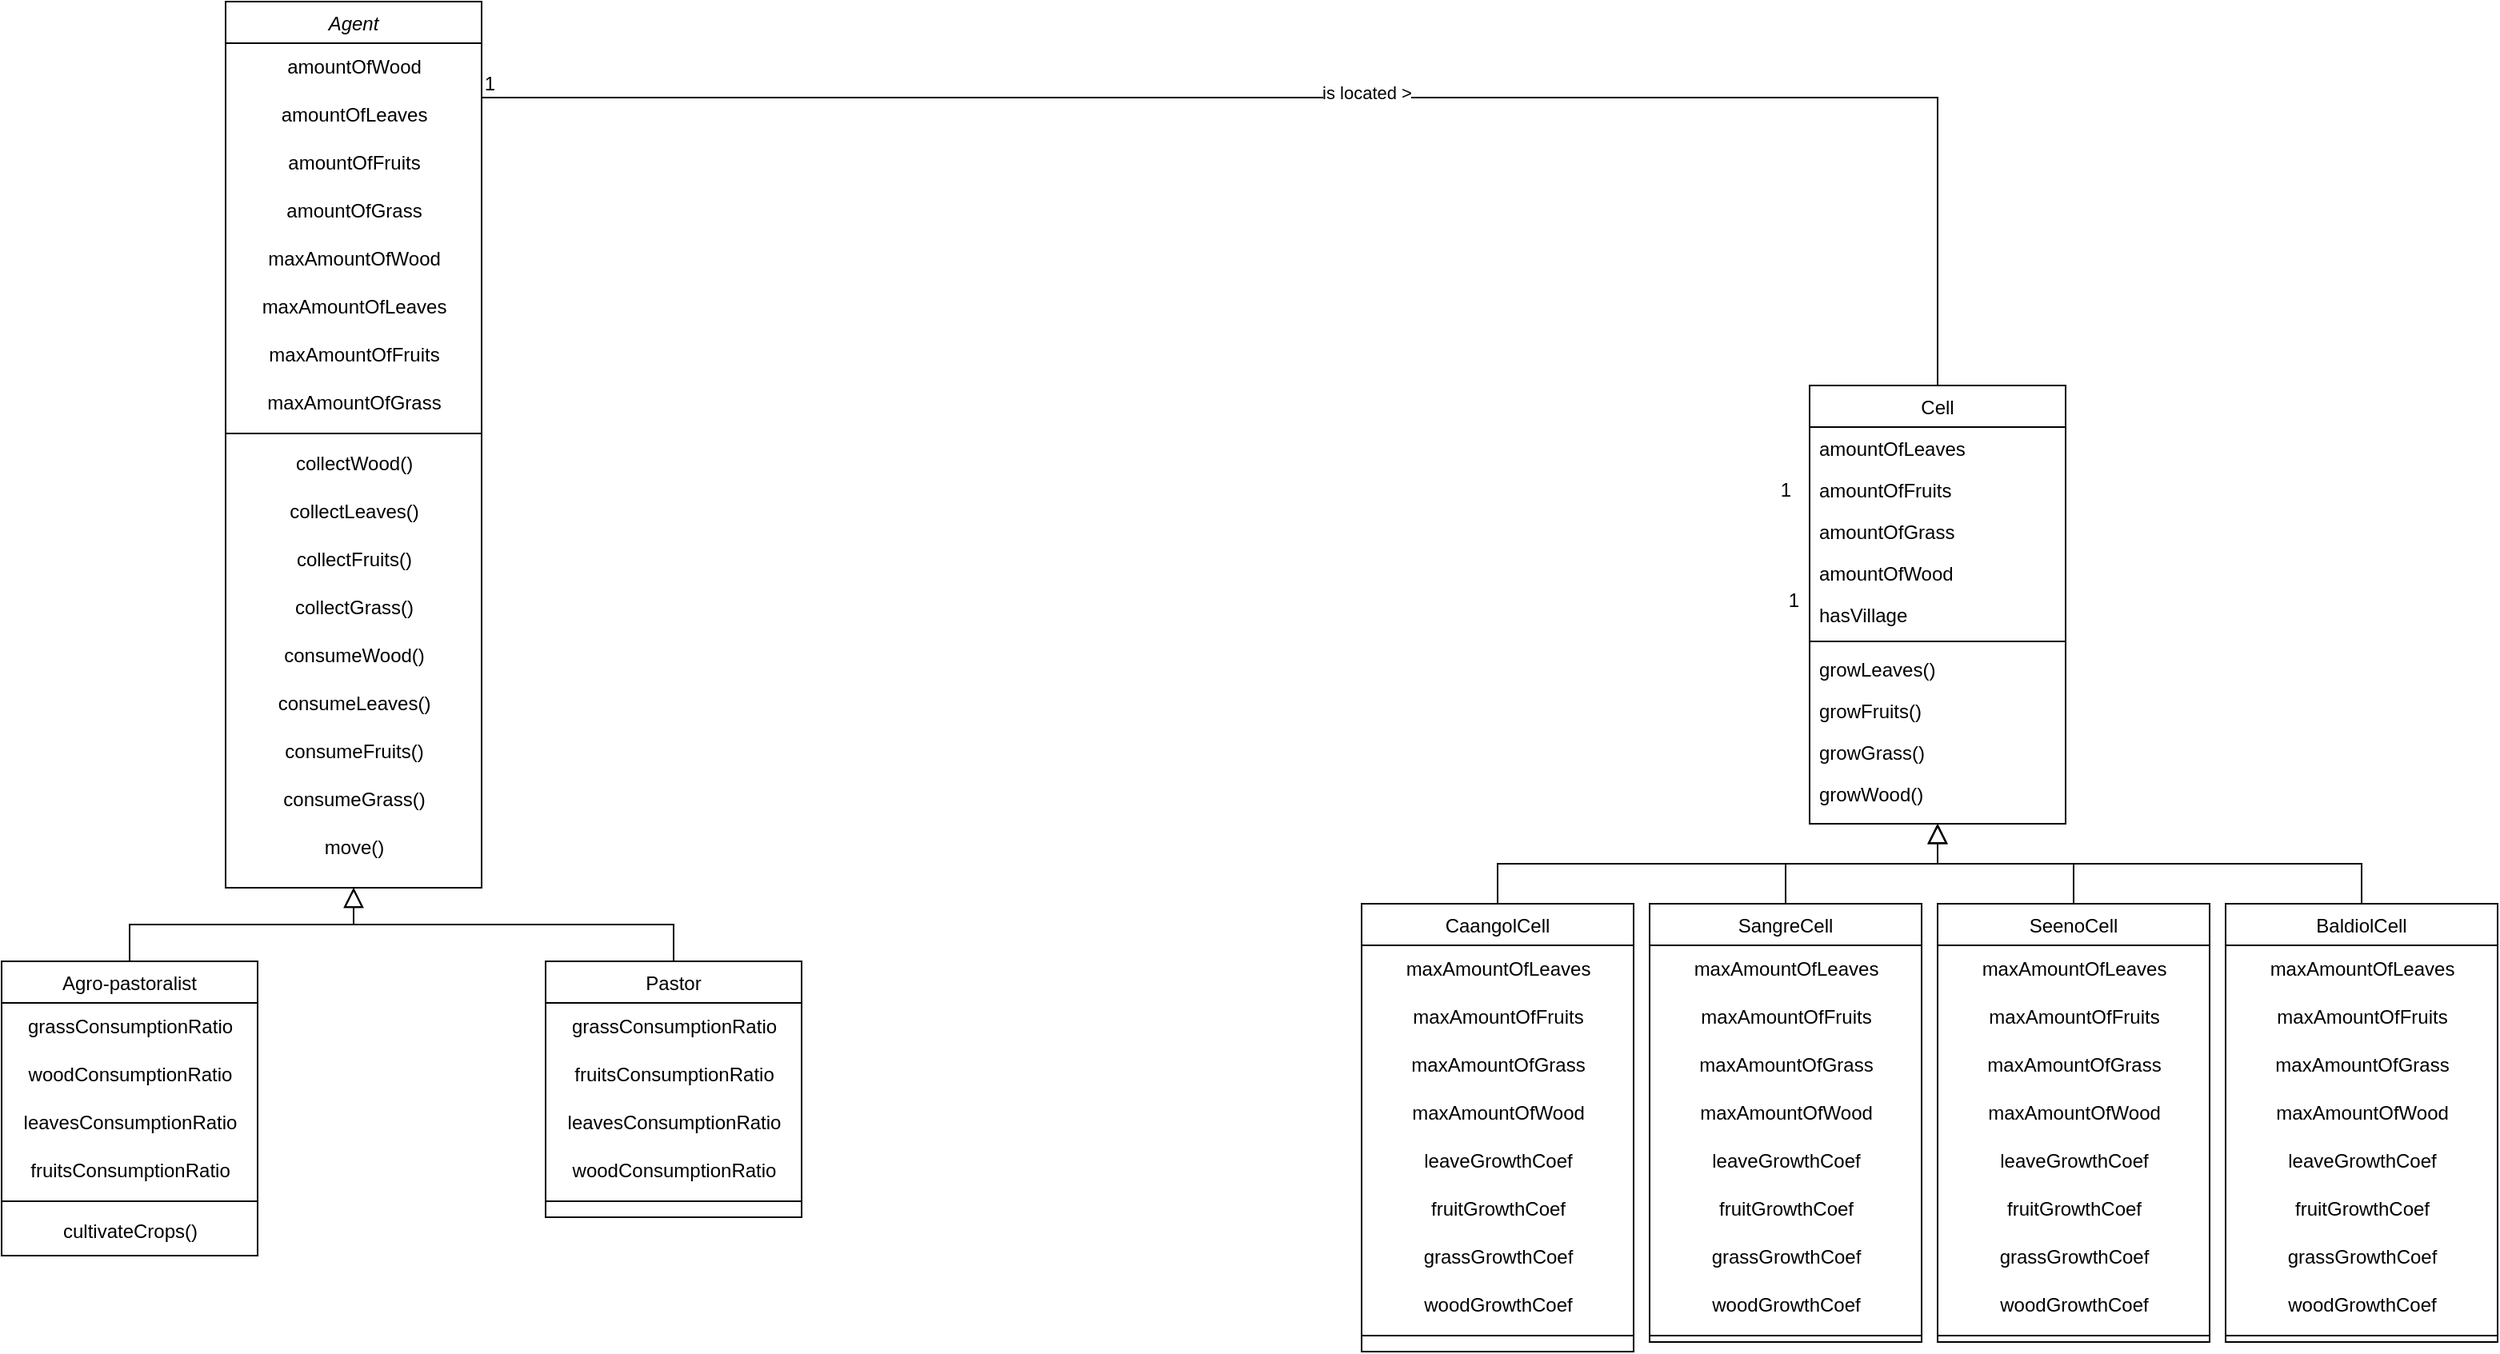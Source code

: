 <mxfile version="22.1.21" type="github" pages="3">
  <diagram id="C5RBs43oDa-KdzZeNtuy" name="Page-1">
    <mxGraphModel dx="1434" dy="766" grid="1" gridSize="10" guides="1" tooltips="1" connect="1" arrows="1" fold="1" page="1" pageScale="1" pageWidth="827" pageHeight="1169" math="0" shadow="0">
      <root>
        <mxCell id="WIyWlLk6GJQsqaUBKTNV-0" />
        <mxCell id="WIyWlLk6GJQsqaUBKTNV-1" parent="WIyWlLk6GJQsqaUBKTNV-0" />
        <mxCell id="Gj214TnAQ4UsBlxBKr0H-0" value="Agent" style="swimlane;fontStyle=2;align=center;verticalAlign=top;childLayout=stackLayout;horizontal=1;startSize=26;horizontalStack=0;resizeParent=1;resizeLast=0;collapsible=1;marginBottom=0;rounded=0;shadow=0;strokeWidth=1;" parent="WIyWlLk6GJQsqaUBKTNV-1" vertex="1">
          <mxGeometry x="220" y="60" width="160" height="554" as="geometry">
            <mxRectangle x="230" y="140" width="160" height="26" as="alternateBounds" />
          </mxGeometry>
        </mxCell>
        <mxCell id="Gj214TnAQ4UsBlxBKr0H-1" value="amountOfWood" style="text;html=1;align=center;verticalAlign=middle;resizable=0;points=[];autosize=1;strokeColor=none;fillColor=none;" parent="Gj214TnAQ4UsBlxBKr0H-0" vertex="1">
          <mxGeometry y="26" width="160" height="30" as="geometry" />
        </mxCell>
        <mxCell id="Gj214TnAQ4UsBlxBKr0H-2" value="amountOfLeaves" style="text;html=1;align=center;verticalAlign=middle;resizable=0;points=[];autosize=1;strokeColor=none;fillColor=none;" parent="Gj214TnAQ4UsBlxBKr0H-0" vertex="1">
          <mxGeometry y="56" width="160" height="30" as="geometry" />
        </mxCell>
        <mxCell id="Gj214TnAQ4UsBlxBKr0H-3" value="amountOfFruits" style="text;html=1;align=center;verticalAlign=middle;resizable=0;points=[];autosize=1;strokeColor=none;fillColor=none;" parent="Gj214TnAQ4UsBlxBKr0H-0" vertex="1">
          <mxGeometry y="86" width="160" height="30" as="geometry" />
        </mxCell>
        <mxCell id="Gj214TnAQ4UsBlxBKr0H-4" value="amountOfGrass" style="text;html=1;align=center;verticalAlign=middle;resizable=0;points=[];autosize=1;strokeColor=none;fillColor=none;" parent="Gj214TnAQ4UsBlxBKr0H-0" vertex="1">
          <mxGeometry y="116" width="160" height="30" as="geometry" />
        </mxCell>
        <mxCell id="Gj214TnAQ4UsBlxBKr0H-5" value="maxAmountOfWood" style="text;html=1;align=center;verticalAlign=middle;resizable=0;points=[];autosize=1;strokeColor=none;fillColor=none;" parent="Gj214TnAQ4UsBlxBKr0H-0" vertex="1">
          <mxGeometry y="146" width="160" height="30" as="geometry" />
        </mxCell>
        <mxCell id="Gj214TnAQ4UsBlxBKr0H-6" value="maxAmountOfLeaves" style="text;html=1;align=center;verticalAlign=middle;resizable=0;points=[];autosize=1;strokeColor=none;fillColor=none;" parent="Gj214TnAQ4UsBlxBKr0H-0" vertex="1">
          <mxGeometry y="176" width="160" height="30" as="geometry" />
        </mxCell>
        <mxCell id="Gj214TnAQ4UsBlxBKr0H-7" value="maxAmountOfFruits" style="text;html=1;align=center;verticalAlign=middle;resizable=0;points=[];autosize=1;strokeColor=none;fillColor=none;" parent="Gj214TnAQ4UsBlxBKr0H-0" vertex="1">
          <mxGeometry y="206" width="160" height="30" as="geometry" />
        </mxCell>
        <mxCell id="Gj214TnAQ4UsBlxBKr0H-8" value="maxAmountOfGrass" style="text;html=1;align=center;verticalAlign=middle;resizable=0;points=[];autosize=1;strokeColor=none;fillColor=none;" parent="Gj214TnAQ4UsBlxBKr0H-0" vertex="1">
          <mxGeometry y="236" width="160" height="30" as="geometry" />
        </mxCell>
        <mxCell id="Gj214TnAQ4UsBlxBKr0H-9" value="" style="line;html=1;strokeWidth=1;align=left;verticalAlign=middle;spacingTop=-1;spacingLeft=3;spacingRight=3;rotatable=0;labelPosition=right;points=[];portConstraint=eastwest;" parent="Gj214TnAQ4UsBlxBKr0H-0" vertex="1">
          <mxGeometry y="266" width="160" height="8" as="geometry" />
        </mxCell>
        <mxCell id="Gj214TnAQ4UsBlxBKr0H-10" value="&lt;div&gt;collectWood()&lt;/div&gt;" style="text;html=1;align=center;verticalAlign=middle;resizable=0;points=[];autosize=1;strokeColor=none;fillColor=none;" parent="Gj214TnAQ4UsBlxBKr0H-0" vertex="1">
          <mxGeometry y="274" width="160" height="30" as="geometry" />
        </mxCell>
        <mxCell id="Gj214TnAQ4UsBlxBKr0H-11" value="&lt;div&gt;collectLeaves()&lt;/div&gt;" style="text;html=1;align=center;verticalAlign=middle;resizable=0;points=[];autosize=1;strokeColor=none;fillColor=none;" parent="Gj214TnAQ4UsBlxBKr0H-0" vertex="1">
          <mxGeometry y="304" width="160" height="30" as="geometry" />
        </mxCell>
        <mxCell id="Gj214TnAQ4UsBlxBKr0H-12" value="&lt;div&gt;collectFruits()&lt;/div&gt;" style="text;html=1;align=center;verticalAlign=middle;resizable=0;points=[];autosize=1;strokeColor=none;fillColor=none;" parent="Gj214TnAQ4UsBlxBKr0H-0" vertex="1">
          <mxGeometry y="334" width="160" height="30" as="geometry" />
        </mxCell>
        <mxCell id="Gj214TnAQ4UsBlxBKr0H-13" value="&lt;div&gt;collectGrass()&lt;/div&gt;" style="text;html=1;align=center;verticalAlign=middle;resizable=0;points=[];autosize=1;strokeColor=none;fillColor=none;" parent="Gj214TnAQ4UsBlxBKr0H-0" vertex="1">
          <mxGeometry y="364" width="160" height="30" as="geometry" />
        </mxCell>
        <mxCell id="Gj214TnAQ4UsBlxBKr0H-14" value="&lt;div&gt;consumeWood()&lt;/div&gt;" style="text;html=1;align=center;verticalAlign=middle;resizable=0;points=[];autosize=1;strokeColor=none;fillColor=none;" parent="Gj214TnAQ4UsBlxBKr0H-0" vertex="1">
          <mxGeometry y="394" width="160" height="30" as="geometry" />
        </mxCell>
        <mxCell id="Gj214TnAQ4UsBlxBKr0H-15" value="&lt;div&gt;consumeLeaves()&lt;/div&gt;" style="text;html=1;align=center;verticalAlign=middle;resizable=0;points=[];autosize=1;strokeColor=none;fillColor=none;" parent="Gj214TnAQ4UsBlxBKr0H-0" vertex="1">
          <mxGeometry y="424" width="160" height="30" as="geometry" />
        </mxCell>
        <mxCell id="Gj214TnAQ4UsBlxBKr0H-16" value="&lt;div&gt;consumeFruits()&lt;/div&gt;" style="text;html=1;align=center;verticalAlign=middle;resizable=0;points=[];autosize=1;strokeColor=none;fillColor=none;" parent="Gj214TnAQ4UsBlxBKr0H-0" vertex="1">
          <mxGeometry y="454" width="160" height="30" as="geometry" />
        </mxCell>
        <mxCell id="Gj214TnAQ4UsBlxBKr0H-17" value="&lt;div&gt;consumeGrass()&lt;/div&gt;" style="text;html=1;align=center;verticalAlign=middle;resizable=0;points=[];autosize=1;strokeColor=none;fillColor=none;" parent="Gj214TnAQ4UsBlxBKr0H-0" vertex="1">
          <mxGeometry y="484" width="160" height="30" as="geometry" />
        </mxCell>
        <mxCell id="Gj214TnAQ4UsBlxBKr0H-18" value="&lt;div&gt;move()&lt;/div&gt;" style="text;html=1;align=center;verticalAlign=middle;resizable=0;points=[];autosize=1;strokeColor=none;fillColor=none;" parent="Gj214TnAQ4UsBlxBKr0H-0" vertex="1">
          <mxGeometry y="514" width="160" height="30" as="geometry" />
        </mxCell>
        <mxCell id="Gj214TnAQ4UsBlxBKr0H-19" value="Agro-pastoralist" style="swimlane;fontStyle=0;align=center;verticalAlign=top;childLayout=stackLayout;horizontal=1;startSize=26;horizontalStack=0;resizeParent=1;resizeLast=0;collapsible=1;marginBottom=0;rounded=0;shadow=0;strokeWidth=1;" parent="WIyWlLk6GJQsqaUBKTNV-1" vertex="1">
          <mxGeometry x="80" y="660" width="160" height="184" as="geometry">
            <mxRectangle x="130" y="380" width="160" height="26" as="alternateBounds" />
          </mxGeometry>
        </mxCell>
        <mxCell id="t7xW0_Q7et7aiPYMoJ1h-4" value="&lt;div&gt;grassConsumptionRatio&lt;/div&gt;" style="text;html=1;align=center;verticalAlign=middle;resizable=0;points=[];autosize=1;strokeColor=none;fillColor=none;" vertex="1" parent="Gj214TnAQ4UsBlxBKr0H-19">
          <mxGeometry y="26" width="160" height="30" as="geometry" />
        </mxCell>
        <mxCell id="t7xW0_Q7et7aiPYMoJ1h-1" value="&lt;div&gt;woodConsumptionRatio&lt;/div&gt;" style="text;html=1;align=center;verticalAlign=middle;resizable=0;points=[];autosize=1;strokeColor=none;fillColor=none;" vertex="1" parent="Gj214TnAQ4UsBlxBKr0H-19">
          <mxGeometry y="56" width="160" height="30" as="geometry" />
        </mxCell>
        <mxCell id="t7xW0_Q7et7aiPYMoJ1h-2" value="&lt;div&gt;leavesConsumptionRatio&lt;/div&gt;" style="text;html=1;align=center;verticalAlign=middle;resizable=0;points=[];autosize=1;strokeColor=none;fillColor=none;" vertex="1" parent="Gj214TnAQ4UsBlxBKr0H-19">
          <mxGeometry y="86" width="160" height="30" as="geometry" />
        </mxCell>
        <mxCell id="t7xW0_Q7et7aiPYMoJ1h-3" value="&lt;div&gt;fruitsConsumptionRatio&lt;/div&gt;" style="text;html=1;align=center;verticalAlign=middle;resizable=0;points=[];autosize=1;strokeColor=none;fillColor=none;" vertex="1" parent="Gj214TnAQ4UsBlxBKr0H-19">
          <mxGeometry y="116" width="160" height="30" as="geometry" />
        </mxCell>
        <mxCell id="Gj214TnAQ4UsBlxBKr0H-20" value="" style="line;html=1;strokeWidth=1;align=left;verticalAlign=middle;spacingTop=-1;spacingLeft=3;spacingRight=3;rotatable=0;labelPosition=right;points=[];portConstraint=eastwest;" parent="Gj214TnAQ4UsBlxBKr0H-19" vertex="1">
          <mxGeometry y="146" width="160" height="8" as="geometry" />
        </mxCell>
        <mxCell id="Gj214TnAQ4UsBlxBKr0H-21" value="cultivateCrops()" style="text;html=1;align=center;verticalAlign=middle;resizable=0;points=[];autosize=1;strokeColor=none;fillColor=none;" parent="Gj214TnAQ4UsBlxBKr0H-19" vertex="1">
          <mxGeometry y="154" width="160" height="30" as="geometry" />
        </mxCell>
        <mxCell id="Gj214TnAQ4UsBlxBKr0H-22" value="" style="endArrow=block;endSize=10;endFill=0;shadow=0;strokeWidth=1;rounded=0;edgeStyle=elbowEdgeStyle;elbow=vertical;" parent="WIyWlLk6GJQsqaUBKTNV-1" source="Gj214TnAQ4UsBlxBKr0H-19" target="Gj214TnAQ4UsBlxBKr0H-0" edge="1">
          <mxGeometry width="160" relative="1" as="geometry">
            <mxPoint x="120" y="343" as="sourcePoint" />
            <mxPoint x="120" y="343" as="targetPoint" />
          </mxGeometry>
        </mxCell>
        <mxCell id="Gj214TnAQ4UsBlxBKr0H-25" value="Pastor" style="swimlane;fontStyle=0;align=center;verticalAlign=top;childLayout=stackLayout;horizontal=1;startSize=26;horizontalStack=0;resizeParent=1;resizeLast=0;collapsible=1;marginBottom=0;rounded=0;shadow=0;strokeWidth=1;" parent="WIyWlLk6GJQsqaUBKTNV-1" vertex="1">
          <mxGeometry x="420" y="660" width="160" height="160" as="geometry">
            <mxRectangle x="340" y="380" width="170" height="26" as="alternateBounds" />
          </mxGeometry>
        </mxCell>
        <mxCell id="t7xW0_Q7et7aiPYMoJ1h-9" value="&lt;div&gt;grassConsumptionRatio&lt;/div&gt;" style="text;html=1;align=center;verticalAlign=middle;resizable=0;points=[];autosize=1;strokeColor=none;fillColor=none;" vertex="1" parent="Gj214TnAQ4UsBlxBKr0H-25">
          <mxGeometry y="26" width="160" height="30" as="geometry" />
        </mxCell>
        <mxCell id="t7xW0_Q7et7aiPYMoJ1h-12" value="&lt;div&gt;fruitsConsumptionRatio&lt;/div&gt;" style="text;html=1;align=center;verticalAlign=middle;resizable=0;points=[];autosize=1;strokeColor=none;fillColor=none;" vertex="1" parent="Gj214TnAQ4UsBlxBKr0H-25">
          <mxGeometry y="56" width="160" height="30" as="geometry" />
        </mxCell>
        <mxCell id="t7xW0_Q7et7aiPYMoJ1h-11" value="&lt;div&gt;leavesConsumptionRatio&lt;/div&gt;" style="text;html=1;align=center;verticalAlign=middle;resizable=0;points=[];autosize=1;strokeColor=none;fillColor=none;" vertex="1" parent="Gj214TnAQ4UsBlxBKr0H-25">
          <mxGeometry y="86" width="160" height="30" as="geometry" />
        </mxCell>
        <mxCell id="t7xW0_Q7et7aiPYMoJ1h-10" value="&lt;div&gt;woodConsumptionRatio&lt;/div&gt;" style="text;html=1;align=center;verticalAlign=middle;resizable=0;points=[];autosize=1;strokeColor=none;fillColor=none;" vertex="1" parent="Gj214TnAQ4UsBlxBKr0H-25">
          <mxGeometry y="116" width="160" height="30" as="geometry" />
        </mxCell>
        <mxCell id="Gj214TnAQ4UsBlxBKr0H-26" value="" style="line;html=1;strokeWidth=1;align=left;verticalAlign=middle;spacingTop=-1;spacingLeft=3;spacingRight=3;rotatable=0;labelPosition=right;points=[];portConstraint=eastwest;" parent="Gj214TnAQ4UsBlxBKr0H-25" vertex="1">
          <mxGeometry y="146" width="160" height="8" as="geometry" />
        </mxCell>
        <mxCell id="Gj214TnAQ4UsBlxBKr0H-30" value="" style="endArrow=block;endSize=10;endFill=0;shadow=0;strokeWidth=1;rounded=0;edgeStyle=elbowEdgeStyle;elbow=vertical;" parent="WIyWlLk6GJQsqaUBKTNV-1" source="Gj214TnAQ4UsBlxBKr0H-25" target="Gj214TnAQ4UsBlxBKr0H-0" edge="1">
          <mxGeometry width="160" relative="1" as="geometry">
            <mxPoint x="130" y="513" as="sourcePoint" />
            <mxPoint x="230" y="411" as="targetPoint" />
          </mxGeometry>
        </mxCell>
        <mxCell id="Gj214TnAQ4UsBlxBKr0H-41" value="Cell" style="swimlane;fontStyle=0;align=center;verticalAlign=top;childLayout=stackLayout;horizontal=1;startSize=26;horizontalStack=0;resizeParent=1;resizeLast=0;collapsible=1;marginBottom=0;rounded=0;shadow=0;strokeWidth=1;" parent="WIyWlLk6GJQsqaUBKTNV-1" vertex="1">
          <mxGeometry x="1210" y="300" width="160" height="274" as="geometry">
            <mxRectangle x="550" y="140" width="160" height="26" as="alternateBounds" />
          </mxGeometry>
        </mxCell>
        <mxCell id="Gj214TnAQ4UsBlxBKr0H-42" value="amountOfLeaves" style="text;align=left;verticalAlign=top;spacingLeft=4;spacingRight=4;overflow=hidden;rotatable=0;points=[[0,0.5],[1,0.5]];portConstraint=eastwest;" parent="Gj214TnAQ4UsBlxBKr0H-41" vertex="1">
          <mxGeometry y="26" width="160" height="26" as="geometry" />
        </mxCell>
        <mxCell id="Gj214TnAQ4UsBlxBKr0H-43" value="amountOfFruits" style="text;align=left;verticalAlign=top;spacingLeft=4;spacingRight=4;overflow=hidden;rotatable=0;points=[[0,0.5],[1,0.5]];portConstraint=eastwest;" parent="Gj214TnAQ4UsBlxBKr0H-41" vertex="1">
          <mxGeometry y="52" width="160" height="26" as="geometry" />
        </mxCell>
        <mxCell id="Gj214TnAQ4UsBlxBKr0H-44" value="amountOfGrass" style="text;align=left;verticalAlign=top;spacingLeft=4;spacingRight=4;overflow=hidden;rotatable=0;points=[[0,0.5],[1,0.5]];portConstraint=eastwest;" parent="Gj214TnAQ4UsBlxBKr0H-41" vertex="1">
          <mxGeometry y="78" width="160" height="26" as="geometry" />
        </mxCell>
        <mxCell id="Gj214TnAQ4UsBlxBKr0H-45" value="amountOfWood" style="text;align=left;verticalAlign=top;spacingLeft=4;spacingRight=4;overflow=hidden;rotatable=0;points=[[0,0.5],[1,0.5]];portConstraint=eastwest;" parent="Gj214TnAQ4UsBlxBKr0H-41" vertex="1">
          <mxGeometry y="104" width="160" height="26" as="geometry" />
        </mxCell>
        <mxCell id="Gj214TnAQ4UsBlxBKr0H-46" value="hasVillage" style="text;align=left;verticalAlign=top;spacingLeft=4;spacingRight=4;overflow=hidden;rotatable=0;points=[[0,0.5],[1,0.5]];portConstraint=eastwest;" parent="Gj214TnAQ4UsBlxBKr0H-41" vertex="1">
          <mxGeometry y="130" width="160" height="26" as="geometry" />
        </mxCell>
        <mxCell id="Gj214TnAQ4UsBlxBKr0H-47" value="" style="line;html=1;strokeWidth=1;align=left;verticalAlign=middle;spacingTop=-1;spacingLeft=3;spacingRight=3;rotatable=0;labelPosition=right;points=[];portConstraint=eastwest;" parent="Gj214TnAQ4UsBlxBKr0H-41" vertex="1">
          <mxGeometry y="156" width="160" height="8" as="geometry" />
        </mxCell>
        <mxCell id="Gj214TnAQ4UsBlxBKr0H-48" value="growLeaves()" style="text;align=left;verticalAlign=top;spacingLeft=4;spacingRight=4;overflow=hidden;rotatable=0;points=[[0,0.5],[1,0.5]];portConstraint=eastwest;" parent="Gj214TnAQ4UsBlxBKr0H-41" vertex="1">
          <mxGeometry y="164" width="160" height="26" as="geometry" />
        </mxCell>
        <mxCell id="Gj214TnAQ4UsBlxBKr0H-49" value="growFruits()" style="text;align=left;verticalAlign=top;spacingLeft=4;spacingRight=4;overflow=hidden;rotatable=0;points=[[0,0.5],[1,0.5]];portConstraint=eastwest;" parent="Gj214TnAQ4UsBlxBKr0H-41" vertex="1">
          <mxGeometry y="190" width="160" height="26" as="geometry" />
        </mxCell>
        <mxCell id="Gj214TnAQ4UsBlxBKr0H-50" value="growGrass()" style="text;align=left;verticalAlign=top;spacingLeft=4;spacingRight=4;overflow=hidden;rotatable=0;points=[[0,0.5],[1,0.5]];portConstraint=eastwest;" parent="Gj214TnAQ4UsBlxBKr0H-41" vertex="1">
          <mxGeometry y="216" width="160" height="26" as="geometry" />
        </mxCell>
        <mxCell id="Gj214TnAQ4UsBlxBKr0H-51" value="growWood()" style="text;align=left;verticalAlign=top;spacingLeft=4;spacingRight=4;overflow=hidden;rotatable=0;points=[[0,0.5],[1,0.5]];portConstraint=eastwest;" parent="Gj214TnAQ4UsBlxBKr0H-41" vertex="1">
          <mxGeometry y="242" width="160" height="26" as="geometry" />
        </mxCell>
        <mxCell id="Gj214TnAQ4UsBlxBKr0H-68" value="1" style="resizable=0;align=right;verticalAlign=bottom;labelBackgroundColor=none;fontSize=12;" parent="WIyWlLk6GJQsqaUBKTNV-1" connectable="0" vertex="1">
          <mxGeometry x="929.996" y="560.996" as="geometry">
            <mxPoint x="275" y="-118" as="offset" />
          </mxGeometry>
        </mxCell>
        <mxCell id="Gj214TnAQ4UsBlxBKr0H-69" value="CaangolCell" style="swimlane;fontStyle=0;align=center;verticalAlign=top;childLayout=stackLayout;horizontal=1;startSize=26;horizontalStack=0;resizeParent=1;resizeLast=0;collapsible=1;marginBottom=0;rounded=0;shadow=0;strokeWidth=1;" parent="WIyWlLk6GJQsqaUBKTNV-1" vertex="1">
          <mxGeometry x="930" y="624" width="170" height="280" as="geometry">
            <mxRectangle x="340" y="380" width="170" height="26" as="alternateBounds" />
          </mxGeometry>
        </mxCell>
        <mxCell id="Gj214TnAQ4UsBlxBKr0H-70" value="maxAmountOfLeaves" style="text;html=1;align=center;verticalAlign=middle;resizable=0;points=[];autosize=1;strokeColor=none;fillColor=none;" parent="Gj214TnAQ4UsBlxBKr0H-69" vertex="1">
          <mxGeometry y="26" width="170" height="30" as="geometry" />
        </mxCell>
        <mxCell id="Gj214TnAQ4UsBlxBKr0H-71" value="maxAmountOfFruits" style="text;html=1;align=center;verticalAlign=middle;resizable=0;points=[];autosize=1;strokeColor=none;fillColor=none;" parent="Gj214TnAQ4UsBlxBKr0H-69" vertex="1">
          <mxGeometry y="56" width="170" height="30" as="geometry" />
        </mxCell>
        <mxCell id="Gj214TnAQ4UsBlxBKr0H-72" value="maxAmountOfGrass" style="text;html=1;align=center;verticalAlign=middle;resizable=0;points=[];autosize=1;strokeColor=none;fillColor=none;" parent="Gj214TnAQ4UsBlxBKr0H-69" vertex="1">
          <mxGeometry y="86" width="170" height="30" as="geometry" />
        </mxCell>
        <mxCell id="Gj214TnAQ4UsBlxBKr0H-73" value="maxAmountOfWood" style="text;html=1;align=center;verticalAlign=middle;resizable=0;points=[];autosize=1;strokeColor=none;fillColor=none;" parent="Gj214TnAQ4UsBlxBKr0H-69" vertex="1">
          <mxGeometry y="116" width="170" height="30" as="geometry" />
        </mxCell>
        <mxCell id="Gj214TnAQ4UsBlxBKr0H-74" value="leaveGrowthCoef" style="text;html=1;align=center;verticalAlign=middle;resizable=0;points=[];autosize=1;strokeColor=none;fillColor=none;" parent="Gj214TnAQ4UsBlxBKr0H-69" vertex="1">
          <mxGeometry y="146" width="170" height="30" as="geometry" />
        </mxCell>
        <mxCell id="Gj214TnAQ4UsBlxBKr0H-75" value="fruitGrowthCoef" style="text;html=1;align=center;verticalAlign=middle;resizable=0;points=[];autosize=1;strokeColor=none;fillColor=none;" parent="Gj214TnAQ4UsBlxBKr0H-69" vertex="1">
          <mxGeometry y="176" width="170" height="30" as="geometry" />
        </mxCell>
        <mxCell id="Gj214TnAQ4UsBlxBKr0H-76" value="grassGrowthCoef" style="text;html=1;align=center;verticalAlign=middle;resizable=0;points=[];autosize=1;strokeColor=none;fillColor=none;" parent="Gj214TnAQ4UsBlxBKr0H-69" vertex="1">
          <mxGeometry y="206" width="170" height="30" as="geometry" />
        </mxCell>
        <mxCell id="Gj214TnAQ4UsBlxBKr0H-77" value="woodGrowthCoef" style="text;html=1;align=center;verticalAlign=middle;resizable=0;points=[];autosize=1;strokeColor=none;fillColor=none;" parent="Gj214TnAQ4UsBlxBKr0H-69" vertex="1">
          <mxGeometry y="236" width="170" height="30" as="geometry" />
        </mxCell>
        <mxCell id="Gj214TnAQ4UsBlxBKr0H-78" value="" style="line;html=1;strokeWidth=1;align=left;verticalAlign=middle;spacingTop=-1;spacingLeft=3;spacingRight=3;rotatable=0;labelPosition=right;points=[];portConstraint=eastwest;" parent="Gj214TnAQ4UsBlxBKr0H-69" vertex="1">
          <mxGeometry y="266" width="170" height="8" as="geometry" />
        </mxCell>
        <mxCell id="Gj214TnAQ4UsBlxBKr0H-79" value="SangreCell" style="swimlane;fontStyle=0;align=center;verticalAlign=top;childLayout=stackLayout;horizontal=1;startSize=26;horizontalStack=0;resizeParent=1;resizeLast=0;collapsible=1;marginBottom=0;rounded=0;shadow=0;strokeWidth=1;" parent="WIyWlLk6GJQsqaUBKTNV-1" vertex="1">
          <mxGeometry x="1110" y="624" width="170" height="274" as="geometry">
            <mxRectangle x="340" y="380" width="170" height="26" as="alternateBounds" />
          </mxGeometry>
        </mxCell>
        <mxCell id="Gj214TnAQ4UsBlxBKr0H-80" value="maxAmountOfLeaves" style="text;html=1;align=center;verticalAlign=middle;resizable=0;points=[];autosize=1;strokeColor=none;fillColor=none;" parent="Gj214TnAQ4UsBlxBKr0H-79" vertex="1">
          <mxGeometry y="26" width="170" height="30" as="geometry" />
        </mxCell>
        <mxCell id="Gj214TnAQ4UsBlxBKr0H-81" value="maxAmountOfFruits" style="text;html=1;align=center;verticalAlign=middle;resizable=0;points=[];autosize=1;strokeColor=none;fillColor=none;" parent="Gj214TnAQ4UsBlxBKr0H-79" vertex="1">
          <mxGeometry y="56" width="170" height="30" as="geometry" />
        </mxCell>
        <mxCell id="Gj214TnAQ4UsBlxBKr0H-82" value="maxAmountOfGrass" style="text;html=1;align=center;verticalAlign=middle;resizable=0;points=[];autosize=1;strokeColor=none;fillColor=none;" parent="Gj214TnAQ4UsBlxBKr0H-79" vertex="1">
          <mxGeometry y="86" width="170" height="30" as="geometry" />
        </mxCell>
        <mxCell id="Gj214TnAQ4UsBlxBKr0H-83" value="maxAmountOfWood" style="text;html=1;align=center;verticalAlign=middle;resizable=0;points=[];autosize=1;strokeColor=none;fillColor=none;" parent="Gj214TnAQ4UsBlxBKr0H-79" vertex="1">
          <mxGeometry y="116" width="170" height="30" as="geometry" />
        </mxCell>
        <mxCell id="Gj214TnAQ4UsBlxBKr0H-84" value="leaveGrowthCoef" style="text;html=1;align=center;verticalAlign=middle;resizable=0;points=[];autosize=1;strokeColor=none;fillColor=none;" parent="Gj214TnAQ4UsBlxBKr0H-79" vertex="1">
          <mxGeometry y="146" width="170" height="30" as="geometry" />
        </mxCell>
        <mxCell id="Gj214TnAQ4UsBlxBKr0H-85" value="fruitGrowthCoef" style="text;html=1;align=center;verticalAlign=middle;resizable=0;points=[];autosize=1;strokeColor=none;fillColor=none;" parent="Gj214TnAQ4UsBlxBKr0H-79" vertex="1">
          <mxGeometry y="176" width="170" height="30" as="geometry" />
        </mxCell>
        <mxCell id="Gj214TnAQ4UsBlxBKr0H-86" value="grassGrowthCoef" style="text;html=1;align=center;verticalAlign=middle;resizable=0;points=[];autosize=1;strokeColor=none;fillColor=none;" parent="Gj214TnAQ4UsBlxBKr0H-79" vertex="1">
          <mxGeometry y="206" width="170" height="30" as="geometry" />
        </mxCell>
        <mxCell id="Gj214TnAQ4UsBlxBKr0H-87" value="woodGrowthCoef" style="text;html=1;align=center;verticalAlign=middle;resizable=0;points=[];autosize=1;strokeColor=none;fillColor=none;" parent="Gj214TnAQ4UsBlxBKr0H-79" vertex="1">
          <mxGeometry y="236" width="170" height="30" as="geometry" />
        </mxCell>
        <mxCell id="Gj214TnAQ4UsBlxBKr0H-88" value="" style="line;html=1;strokeWidth=1;align=left;verticalAlign=middle;spacingTop=-1;spacingLeft=3;spacingRight=3;rotatable=0;labelPosition=right;points=[];portConstraint=eastwest;" parent="Gj214TnAQ4UsBlxBKr0H-79" vertex="1">
          <mxGeometry y="266" width="170" height="8" as="geometry" />
        </mxCell>
        <mxCell id="Gj214TnAQ4UsBlxBKr0H-89" value="BaldiolCell" style="swimlane;fontStyle=0;align=center;verticalAlign=top;childLayout=stackLayout;horizontal=1;startSize=26;horizontalStack=0;resizeParent=1;resizeLast=0;collapsible=1;marginBottom=0;rounded=0;shadow=0;strokeWidth=1;" parent="WIyWlLk6GJQsqaUBKTNV-1" vertex="1">
          <mxGeometry x="1470" y="624" width="170" height="274" as="geometry">
            <mxRectangle x="340" y="380" width="170" height="26" as="alternateBounds" />
          </mxGeometry>
        </mxCell>
        <mxCell id="Gj214TnAQ4UsBlxBKr0H-90" value="maxAmountOfLeaves" style="text;html=1;align=center;verticalAlign=middle;resizable=0;points=[];autosize=1;strokeColor=none;fillColor=none;" parent="Gj214TnAQ4UsBlxBKr0H-89" vertex="1">
          <mxGeometry y="26" width="170" height="30" as="geometry" />
        </mxCell>
        <mxCell id="Gj214TnAQ4UsBlxBKr0H-91" value="maxAmountOfFruits" style="text;html=1;align=center;verticalAlign=middle;resizable=0;points=[];autosize=1;strokeColor=none;fillColor=none;" parent="Gj214TnAQ4UsBlxBKr0H-89" vertex="1">
          <mxGeometry y="56" width="170" height="30" as="geometry" />
        </mxCell>
        <mxCell id="Gj214TnAQ4UsBlxBKr0H-92" value="maxAmountOfGrass" style="text;html=1;align=center;verticalAlign=middle;resizable=0;points=[];autosize=1;strokeColor=none;fillColor=none;" parent="Gj214TnAQ4UsBlxBKr0H-89" vertex="1">
          <mxGeometry y="86" width="170" height="30" as="geometry" />
        </mxCell>
        <mxCell id="Gj214TnAQ4UsBlxBKr0H-93" value="maxAmountOfWood" style="text;html=1;align=center;verticalAlign=middle;resizable=0;points=[];autosize=1;strokeColor=none;fillColor=none;" parent="Gj214TnAQ4UsBlxBKr0H-89" vertex="1">
          <mxGeometry y="116" width="170" height="30" as="geometry" />
        </mxCell>
        <mxCell id="Gj214TnAQ4UsBlxBKr0H-94" value="leaveGrowthCoef" style="text;html=1;align=center;verticalAlign=middle;resizable=0;points=[];autosize=1;strokeColor=none;fillColor=none;" parent="Gj214TnAQ4UsBlxBKr0H-89" vertex="1">
          <mxGeometry y="146" width="170" height="30" as="geometry" />
        </mxCell>
        <mxCell id="Gj214TnAQ4UsBlxBKr0H-95" value="fruitGrowthCoef" style="text;html=1;align=center;verticalAlign=middle;resizable=0;points=[];autosize=1;strokeColor=none;fillColor=none;" parent="Gj214TnAQ4UsBlxBKr0H-89" vertex="1">
          <mxGeometry y="176" width="170" height="30" as="geometry" />
        </mxCell>
        <mxCell id="Gj214TnAQ4UsBlxBKr0H-96" value="grassGrowthCoef" style="text;html=1;align=center;verticalAlign=middle;resizable=0;points=[];autosize=1;strokeColor=none;fillColor=none;" parent="Gj214TnAQ4UsBlxBKr0H-89" vertex="1">
          <mxGeometry y="206" width="170" height="30" as="geometry" />
        </mxCell>
        <mxCell id="Gj214TnAQ4UsBlxBKr0H-97" value="woodGrowthCoef" style="text;html=1;align=center;verticalAlign=middle;resizable=0;points=[];autosize=1;strokeColor=none;fillColor=none;" parent="Gj214TnAQ4UsBlxBKr0H-89" vertex="1">
          <mxGeometry y="236" width="170" height="30" as="geometry" />
        </mxCell>
        <mxCell id="Gj214TnAQ4UsBlxBKr0H-98" value="" style="line;html=1;strokeWidth=1;align=left;verticalAlign=middle;spacingTop=-1;spacingLeft=3;spacingRight=3;rotatable=0;labelPosition=right;points=[];portConstraint=eastwest;" parent="Gj214TnAQ4UsBlxBKr0H-89" vertex="1">
          <mxGeometry y="266" width="170" height="8" as="geometry" />
        </mxCell>
        <mxCell id="Gj214TnAQ4UsBlxBKr0H-99" value="SeenoCell" style="swimlane;fontStyle=0;align=center;verticalAlign=top;childLayout=stackLayout;horizontal=1;startSize=26;horizontalStack=0;resizeParent=1;resizeLast=0;collapsible=1;marginBottom=0;rounded=0;shadow=0;strokeWidth=1;" parent="WIyWlLk6GJQsqaUBKTNV-1" vertex="1">
          <mxGeometry x="1290" y="624" width="170" height="274" as="geometry">
            <mxRectangle x="340" y="380" width="170" height="26" as="alternateBounds" />
          </mxGeometry>
        </mxCell>
        <mxCell id="Gj214TnAQ4UsBlxBKr0H-100" value="maxAmountOfLeaves" style="text;html=1;align=center;verticalAlign=middle;resizable=0;points=[];autosize=1;strokeColor=none;fillColor=none;" parent="Gj214TnAQ4UsBlxBKr0H-99" vertex="1">
          <mxGeometry y="26" width="170" height="30" as="geometry" />
        </mxCell>
        <mxCell id="Gj214TnAQ4UsBlxBKr0H-101" value="maxAmountOfFruits" style="text;html=1;align=center;verticalAlign=middle;resizable=0;points=[];autosize=1;strokeColor=none;fillColor=none;" parent="Gj214TnAQ4UsBlxBKr0H-99" vertex="1">
          <mxGeometry y="56" width="170" height="30" as="geometry" />
        </mxCell>
        <mxCell id="Gj214TnAQ4UsBlxBKr0H-102" value="maxAmountOfGrass" style="text;html=1;align=center;verticalAlign=middle;resizable=0;points=[];autosize=1;strokeColor=none;fillColor=none;" parent="Gj214TnAQ4UsBlxBKr0H-99" vertex="1">
          <mxGeometry y="86" width="170" height="30" as="geometry" />
        </mxCell>
        <mxCell id="Gj214TnAQ4UsBlxBKr0H-103" value="maxAmountOfWood" style="text;html=1;align=center;verticalAlign=middle;resizable=0;points=[];autosize=1;strokeColor=none;fillColor=none;" parent="Gj214TnAQ4UsBlxBKr0H-99" vertex="1">
          <mxGeometry y="116" width="170" height="30" as="geometry" />
        </mxCell>
        <mxCell id="Gj214TnAQ4UsBlxBKr0H-104" value="leaveGrowthCoef" style="text;html=1;align=center;verticalAlign=middle;resizable=0;points=[];autosize=1;strokeColor=none;fillColor=none;" parent="Gj214TnAQ4UsBlxBKr0H-99" vertex="1">
          <mxGeometry y="146" width="170" height="30" as="geometry" />
        </mxCell>
        <mxCell id="Gj214TnAQ4UsBlxBKr0H-105" value="fruitGrowthCoef" style="text;html=1;align=center;verticalAlign=middle;resizable=0;points=[];autosize=1;strokeColor=none;fillColor=none;" parent="Gj214TnAQ4UsBlxBKr0H-99" vertex="1">
          <mxGeometry y="176" width="170" height="30" as="geometry" />
        </mxCell>
        <mxCell id="Gj214TnAQ4UsBlxBKr0H-106" value="grassGrowthCoef" style="text;html=1;align=center;verticalAlign=middle;resizable=0;points=[];autosize=1;strokeColor=none;fillColor=none;" parent="Gj214TnAQ4UsBlxBKr0H-99" vertex="1">
          <mxGeometry y="206" width="170" height="30" as="geometry" />
        </mxCell>
        <mxCell id="Gj214TnAQ4UsBlxBKr0H-107" value="woodGrowthCoef" style="text;html=1;align=center;verticalAlign=middle;resizable=0;points=[];autosize=1;strokeColor=none;fillColor=none;" parent="Gj214TnAQ4UsBlxBKr0H-99" vertex="1">
          <mxGeometry y="236" width="170" height="30" as="geometry" />
        </mxCell>
        <mxCell id="Gj214TnAQ4UsBlxBKr0H-108" value="" style="line;html=1;strokeWidth=1;align=left;verticalAlign=middle;spacingTop=-1;spacingLeft=3;spacingRight=3;rotatable=0;labelPosition=right;points=[];portConstraint=eastwest;" parent="Gj214TnAQ4UsBlxBKr0H-99" vertex="1">
          <mxGeometry y="266" width="170" height="8" as="geometry" />
        </mxCell>
        <mxCell id="Gj214TnAQ4UsBlxBKr0H-109" value="" style="endArrow=block;endSize=10;endFill=0;shadow=0;strokeWidth=1;rounded=0;edgeStyle=elbowEdgeStyle;elbow=vertical;" parent="WIyWlLk6GJQsqaUBKTNV-1" source="Gj214TnAQ4UsBlxBKr0H-89" target="Gj214TnAQ4UsBlxBKr0H-41" edge="1">
          <mxGeometry width="160" relative="1" as="geometry">
            <mxPoint x="1570" y="839" as="sourcePoint" />
            <mxPoint x="1360" y="793" as="targetPoint" />
          </mxGeometry>
        </mxCell>
        <mxCell id="Gj214TnAQ4UsBlxBKr0H-110" value="" style="endArrow=block;endSize=10;endFill=0;shadow=0;strokeWidth=1;rounded=0;edgeStyle=elbowEdgeStyle;elbow=vertical;" parent="WIyWlLk6GJQsqaUBKTNV-1" source="Gj214TnAQ4UsBlxBKr0H-99" target="Gj214TnAQ4UsBlxBKr0H-41" edge="1">
          <mxGeometry width="160" relative="1" as="geometry">
            <mxPoint x="1580" y="849" as="sourcePoint" />
            <mxPoint x="1300" y="604" as="targetPoint" />
          </mxGeometry>
        </mxCell>
        <mxCell id="Gj214TnAQ4UsBlxBKr0H-111" value="" style="endArrow=block;endSize=10;endFill=0;shadow=0;strokeWidth=1;rounded=0;edgeStyle=elbowEdgeStyle;elbow=vertical;" parent="WIyWlLk6GJQsqaUBKTNV-1" source="Gj214TnAQ4UsBlxBKr0H-79" target="Gj214TnAQ4UsBlxBKr0H-41" edge="1">
          <mxGeometry width="160" relative="1" as="geometry">
            <mxPoint x="1590" y="859" as="sourcePoint" />
            <mxPoint x="1190" y="644" as="targetPoint" />
          </mxGeometry>
        </mxCell>
        <mxCell id="Gj214TnAQ4UsBlxBKr0H-112" value="" style="endArrow=block;endSize=10;endFill=0;shadow=0;strokeWidth=1;rounded=0;edgeStyle=elbowEdgeStyle;elbow=vertical;" parent="WIyWlLk6GJQsqaUBKTNV-1" source="Gj214TnAQ4UsBlxBKr0H-69" target="Gj214TnAQ4UsBlxBKr0H-41" edge="1">
          <mxGeometry width="160" relative="1" as="geometry">
            <mxPoint x="1600" y="869" as="sourcePoint" />
            <mxPoint x="1320" y="624" as="targetPoint" />
          </mxGeometry>
        </mxCell>
        <mxCell id="Gj214TnAQ4UsBlxBKr0H-113" style="endArrow=none;html=1;rounded=0;edgeStyle=orthogonalEdgeStyle;" parent="WIyWlLk6GJQsqaUBKTNV-1" source="Gj214TnAQ4UsBlxBKr0H-0" target="Gj214TnAQ4UsBlxBKr0H-41" edge="1">
          <mxGeometry relative="1" as="geometry">
            <mxPoint x="740" y="209.048" as="sourcePoint" />
            <mxPoint x="1210" y="203" as="targetPoint" />
            <Array as="points">
              <mxPoint x="990" y="120" />
              <mxPoint x="990" y="120" />
            </Array>
          </mxGeometry>
        </mxCell>
        <mxCell id="Gj214TnAQ4UsBlxBKr0H-114" value="is located &amp;gt;" style="edgeLabel;html=1;align=center;verticalAlign=middle;resizable=0;points=[];" parent="Gj214TnAQ4UsBlxBKr0H-113" connectable="0" vertex="1">
          <mxGeometry x="0.014" y="3" relative="1" as="geometry">
            <mxPoint as="offset" />
          </mxGeometry>
        </mxCell>
        <mxCell id="Gj214TnAQ4UsBlxBKr0H-121" value="1" style="resizable=0;align=right;verticalAlign=bottom;labelBackgroundColor=none;fontSize=12;" parent="WIyWlLk6GJQsqaUBKTNV-1" connectable="0" vertex="1">
          <mxGeometry x="390.0" y="120.0" as="geometry" />
        </mxCell>
        <mxCell id="Gj214TnAQ4UsBlxBKr0H-122" value="1" style="resizable=0;align=right;verticalAlign=bottom;labelBackgroundColor=none;fontSize=12;" parent="WIyWlLk6GJQsqaUBKTNV-1" connectable="0" vertex="1">
          <mxGeometry x="1200" y="374.0" as="geometry" />
        </mxCell>
      </root>
    </mxGraphModel>
  </diagram>
  <diagram name="Copie de Page-1" id="uKSXFZN_4vbbgqoTu4pe">
    <mxGraphModel dx="1434" dy="766" grid="1" gridSize="10" guides="1" tooltips="1" connect="1" arrows="1" fold="1" page="1" pageScale="1" pageWidth="827" pageHeight="1169" math="0" shadow="0">
      <root>
        <mxCell id="DfuE95c9C4esKyed2T_T-0" />
        <mxCell id="DfuE95c9C4esKyed2T_T-1" parent="DfuE95c9C4esKyed2T_T-0" />
        <mxCell id="DfuE95c9C4esKyed2T_T-2" value="Agent" style="swimlane;fontStyle=2;align=center;verticalAlign=top;childLayout=stackLayout;horizontal=1;startSize=26;horizontalStack=0;resizeParent=1;resizeLast=0;collapsible=1;marginBottom=0;rounded=0;shadow=0;strokeWidth=1;" vertex="1" parent="DfuE95c9C4esKyed2T_T-1">
          <mxGeometry x="220" y="60" width="160" height="554" as="geometry">
            <mxRectangle x="230" y="140" width="160" height="26" as="alternateBounds" />
          </mxGeometry>
        </mxCell>
        <mxCell id="DfuE95c9C4esKyed2T_T-3" value="amountOfWood" style="text;html=1;align=center;verticalAlign=middle;resizable=0;points=[];autosize=1;strokeColor=none;fillColor=none;" vertex="1" parent="DfuE95c9C4esKyed2T_T-2">
          <mxGeometry y="26" width="160" height="30" as="geometry" />
        </mxCell>
        <mxCell id="DfuE95c9C4esKyed2T_T-4" value="amountOfLeaves" style="text;html=1;align=center;verticalAlign=middle;resizable=0;points=[];autosize=1;strokeColor=none;fillColor=none;" vertex="1" parent="DfuE95c9C4esKyed2T_T-2">
          <mxGeometry y="56" width="160" height="30" as="geometry" />
        </mxCell>
        <mxCell id="DfuE95c9C4esKyed2T_T-5" value="amountOfFruits" style="text;html=1;align=center;verticalAlign=middle;resizable=0;points=[];autosize=1;strokeColor=none;fillColor=none;" vertex="1" parent="DfuE95c9C4esKyed2T_T-2">
          <mxGeometry y="86" width="160" height="30" as="geometry" />
        </mxCell>
        <mxCell id="DfuE95c9C4esKyed2T_T-6" value="amountOfGrass" style="text;html=1;align=center;verticalAlign=middle;resizable=0;points=[];autosize=1;strokeColor=none;fillColor=none;" vertex="1" parent="DfuE95c9C4esKyed2T_T-2">
          <mxGeometry y="116" width="160" height="30" as="geometry" />
        </mxCell>
        <mxCell id="DfuE95c9C4esKyed2T_T-7" value="maxAmountOfWood" style="text;html=1;align=center;verticalAlign=middle;resizable=0;points=[];autosize=1;strokeColor=none;fillColor=none;" vertex="1" parent="DfuE95c9C4esKyed2T_T-2">
          <mxGeometry y="146" width="160" height="30" as="geometry" />
        </mxCell>
        <mxCell id="DfuE95c9C4esKyed2T_T-8" value="maxAmountOfLeaves" style="text;html=1;align=center;verticalAlign=middle;resizable=0;points=[];autosize=1;strokeColor=none;fillColor=none;" vertex="1" parent="DfuE95c9C4esKyed2T_T-2">
          <mxGeometry y="176" width="160" height="30" as="geometry" />
        </mxCell>
        <mxCell id="DfuE95c9C4esKyed2T_T-9" value="maxAmountOfFruits" style="text;html=1;align=center;verticalAlign=middle;resizable=0;points=[];autosize=1;strokeColor=none;fillColor=none;" vertex="1" parent="DfuE95c9C4esKyed2T_T-2">
          <mxGeometry y="206" width="160" height="30" as="geometry" />
        </mxCell>
        <mxCell id="DfuE95c9C4esKyed2T_T-10" value="maxAmountOfGrass" style="text;html=1;align=center;verticalAlign=middle;resizable=0;points=[];autosize=1;strokeColor=none;fillColor=none;" vertex="1" parent="DfuE95c9C4esKyed2T_T-2">
          <mxGeometry y="236" width="160" height="30" as="geometry" />
        </mxCell>
        <mxCell id="DfuE95c9C4esKyed2T_T-11" value="" style="line;html=1;strokeWidth=1;align=left;verticalAlign=middle;spacingTop=-1;spacingLeft=3;spacingRight=3;rotatable=0;labelPosition=right;points=[];portConstraint=eastwest;" vertex="1" parent="DfuE95c9C4esKyed2T_T-2">
          <mxGeometry y="266" width="160" height="8" as="geometry" />
        </mxCell>
        <mxCell id="DfuE95c9C4esKyed2T_T-12" value="&lt;div&gt;collectWood()&lt;/div&gt;" style="text;html=1;align=center;verticalAlign=middle;resizable=0;points=[];autosize=1;strokeColor=none;fillColor=none;" vertex="1" parent="DfuE95c9C4esKyed2T_T-2">
          <mxGeometry y="274" width="160" height="30" as="geometry" />
        </mxCell>
        <mxCell id="DfuE95c9C4esKyed2T_T-13" value="&lt;div&gt;collectLeaves()&lt;/div&gt;" style="text;html=1;align=center;verticalAlign=middle;resizable=0;points=[];autosize=1;strokeColor=none;fillColor=none;" vertex="1" parent="DfuE95c9C4esKyed2T_T-2">
          <mxGeometry y="304" width="160" height="30" as="geometry" />
        </mxCell>
        <mxCell id="DfuE95c9C4esKyed2T_T-14" value="&lt;div&gt;collectFruits()&lt;/div&gt;" style="text;html=1;align=center;verticalAlign=middle;resizable=0;points=[];autosize=1;strokeColor=none;fillColor=none;" vertex="1" parent="DfuE95c9C4esKyed2T_T-2">
          <mxGeometry y="334" width="160" height="30" as="geometry" />
        </mxCell>
        <mxCell id="DfuE95c9C4esKyed2T_T-15" value="&lt;div&gt;collectGrass()&lt;/div&gt;" style="text;html=1;align=center;verticalAlign=middle;resizable=0;points=[];autosize=1;strokeColor=none;fillColor=none;" vertex="1" parent="DfuE95c9C4esKyed2T_T-2">
          <mxGeometry y="364" width="160" height="30" as="geometry" />
        </mxCell>
        <mxCell id="DfuE95c9C4esKyed2T_T-16" value="&lt;div&gt;consumeWood()&lt;/div&gt;" style="text;html=1;align=center;verticalAlign=middle;resizable=0;points=[];autosize=1;strokeColor=none;fillColor=none;" vertex="1" parent="DfuE95c9C4esKyed2T_T-2">
          <mxGeometry y="394" width="160" height="30" as="geometry" />
        </mxCell>
        <mxCell id="DfuE95c9C4esKyed2T_T-17" value="&lt;div&gt;consumeLeaves()&lt;/div&gt;" style="text;html=1;align=center;verticalAlign=middle;resizable=0;points=[];autosize=1;strokeColor=none;fillColor=none;" vertex="1" parent="DfuE95c9C4esKyed2T_T-2">
          <mxGeometry y="424" width="160" height="30" as="geometry" />
        </mxCell>
        <mxCell id="DfuE95c9C4esKyed2T_T-18" value="&lt;div&gt;consumeFruits()&lt;/div&gt;" style="text;html=1;align=center;verticalAlign=middle;resizable=0;points=[];autosize=1;strokeColor=none;fillColor=none;" vertex="1" parent="DfuE95c9C4esKyed2T_T-2">
          <mxGeometry y="454" width="160" height="30" as="geometry" />
        </mxCell>
        <mxCell id="DfuE95c9C4esKyed2T_T-19" value="&lt;div&gt;consumeGrass()&lt;/div&gt;" style="text;html=1;align=center;verticalAlign=middle;resizable=0;points=[];autosize=1;strokeColor=none;fillColor=none;" vertex="1" parent="DfuE95c9C4esKyed2T_T-2">
          <mxGeometry y="484" width="160" height="30" as="geometry" />
        </mxCell>
        <mxCell id="DfuE95c9C4esKyed2T_T-20" value="&lt;div&gt;move()&lt;/div&gt;" style="text;html=1;align=center;verticalAlign=middle;resizable=0;points=[];autosize=1;strokeColor=none;fillColor=none;" vertex="1" parent="DfuE95c9C4esKyed2T_T-2">
          <mxGeometry y="514" width="160" height="30" as="geometry" />
        </mxCell>
        <mxCell id="DfuE95c9C4esKyed2T_T-21" value="Agro-pastoralist" style="swimlane;fontStyle=0;align=center;verticalAlign=top;childLayout=stackLayout;horizontal=1;startSize=26;horizontalStack=0;resizeParent=1;resizeLast=0;collapsible=1;marginBottom=0;rounded=0;shadow=0;strokeWidth=1;" vertex="1" parent="DfuE95c9C4esKyed2T_T-1">
          <mxGeometry x="80" y="660" width="160" height="66" as="geometry">
            <mxRectangle x="130" y="380" width="160" height="26" as="alternateBounds" />
          </mxGeometry>
        </mxCell>
        <mxCell id="DfuE95c9C4esKyed2T_T-22" value="" style="line;html=1;strokeWidth=1;align=left;verticalAlign=middle;spacingTop=-1;spacingLeft=3;spacingRight=3;rotatable=0;labelPosition=right;points=[];portConstraint=eastwest;" vertex="1" parent="DfuE95c9C4esKyed2T_T-21">
          <mxGeometry y="26" width="160" height="8" as="geometry" />
        </mxCell>
        <mxCell id="DfuE95c9C4esKyed2T_T-23" value="cultivateCrops()" style="text;html=1;align=center;verticalAlign=middle;resizable=0;points=[];autosize=1;strokeColor=none;fillColor=none;" vertex="1" parent="DfuE95c9C4esKyed2T_T-21">
          <mxGeometry y="34" width="160" height="30" as="geometry" />
        </mxCell>
        <mxCell id="DfuE95c9C4esKyed2T_T-24" value="" style="endArrow=block;endSize=10;endFill=0;shadow=0;strokeWidth=1;rounded=0;edgeStyle=elbowEdgeStyle;elbow=vertical;" edge="1" parent="DfuE95c9C4esKyed2T_T-1" source="DfuE95c9C4esKyed2T_T-21" target="DfuE95c9C4esKyed2T_T-2">
          <mxGeometry width="160" relative="1" as="geometry">
            <mxPoint x="120" y="343" as="sourcePoint" />
            <mxPoint x="120" y="343" as="targetPoint" />
          </mxGeometry>
        </mxCell>
        <mxCell id="DfuE95c9C4esKyed2T_T-25" value="" style="endArrow=none;html=1;rounded=0;edgeStyle=orthogonalEdgeStyle;" edge="1" parent="DfuE95c9C4esKyed2T_T-1" source="DfuE95c9C4esKyed2T_T-27" target="DfuE95c9C4esKyed2T_T-41">
          <mxGeometry relative="1" as="geometry" />
        </mxCell>
        <mxCell id="DfuE95c9C4esKyed2T_T-26" value="has &amp;gt;" style="edgeLabel;html=1;align=center;verticalAlign=middle;resizable=0;points=[];" connectable="0" vertex="1" parent="DfuE95c9C4esKyed2T_T-25">
          <mxGeometry x="-0.03" y="-2" relative="1" as="geometry">
            <mxPoint as="offset" />
          </mxGeometry>
        </mxCell>
        <mxCell id="DfuE95c9C4esKyed2T_T-27" value="Pastor" style="swimlane;fontStyle=0;align=center;verticalAlign=top;childLayout=stackLayout;horizontal=1;startSize=26;horizontalStack=0;resizeParent=1;resizeLast=0;collapsible=1;marginBottom=0;rounded=0;shadow=0;strokeWidth=1;" vertex="1" parent="DfuE95c9C4esKyed2T_T-1">
          <mxGeometry x="420" y="660" width="160" height="124" as="geometry">
            <mxRectangle x="340" y="380" width="170" height="26" as="alternateBounds" />
          </mxGeometry>
        </mxCell>
        <mxCell id="DfuE95c9C4esKyed2T_T-28" value="" style="line;html=1;strokeWidth=1;align=left;verticalAlign=middle;spacingTop=-1;spacingLeft=3;spacingRight=3;rotatable=0;labelPosition=right;points=[];portConstraint=eastwest;" vertex="1" parent="DfuE95c9C4esKyed2T_T-27">
          <mxGeometry y="26" width="160" height="8" as="geometry" />
        </mxCell>
        <mxCell id="DfuE95c9C4esKyed2T_T-29" value="&lt;div&gt;setNewStatus()&lt;/div&gt;" style="text;html=1;align=center;verticalAlign=middle;resizable=0;points=[];autosize=1;strokeColor=none;fillColor=none;" vertex="1" parent="DfuE95c9C4esKyed2T_T-27">
          <mxGeometry y="34" width="160" height="30" as="geometry" />
        </mxCell>
        <mxCell id="DfuE95c9C4esKyed2T_T-30" value="&lt;div&gt;becomeTranshumant()&lt;/div&gt;" style="text;html=1;align=center;verticalAlign=middle;resizable=0;points=[];autosize=1;strokeColor=none;fillColor=none;" vertex="1" parent="DfuE95c9C4esKyed2T_T-27">
          <mxGeometry y="64" width="160" height="30" as="geometry" />
        </mxCell>
        <mxCell id="DfuE95c9C4esKyed2T_T-31" value="&lt;div&gt;becomeSettled()&lt;/div&gt;" style="text;html=1;align=center;verticalAlign=middle;resizable=0;points=[];autosize=1;strokeColor=none;fillColor=none;" vertex="1" parent="DfuE95c9C4esKyed2T_T-27">
          <mxGeometry y="94" width="160" height="30" as="geometry" />
        </mxCell>
        <mxCell id="DfuE95c9C4esKyed2T_T-32" value="" style="endArrow=block;endSize=10;endFill=0;shadow=0;strokeWidth=1;rounded=0;edgeStyle=elbowEdgeStyle;elbow=vertical;" edge="1" parent="DfuE95c9C4esKyed2T_T-1" source="DfuE95c9C4esKyed2T_T-27" target="DfuE95c9C4esKyed2T_T-2">
          <mxGeometry width="160" relative="1" as="geometry">
            <mxPoint x="130" y="513" as="sourcePoint" />
            <mxPoint x="230" y="411" as="targetPoint" />
          </mxGeometry>
        </mxCell>
        <mxCell id="DfuE95c9C4esKyed2T_T-33" value="Village" style="swimlane;fontStyle=0;align=center;verticalAlign=top;childLayout=stackLayout;horizontal=1;startSize=26;horizontalStack=0;resizeParent=1;resizeLast=0;collapsible=1;marginBottom=0;rounded=0;shadow=0;strokeWidth=1;" vertex="1" parent="DfuE95c9C4esKyed2T_T-1">
          <mxGeometry x="570" y="160" width="160" height="92" as="geometry">
            <mxRectangle x="550" y="140" width="160" height="26" as="alternateBounds" />
          </mxGeometry>
        </mxCell>
        <mxCell id="DfuE95c9C4esKyed2T_T-34" value="numberOfAgents" style="text;align=left;verticalAlign=top;spacingLeft=4;spacingRight=4;overflow=hidden;rotatable=0;points=[[0,0.5],[1,0.5]];portConstraint=eastwest;" vertex="1" parent="DfuE95c9C4esKyed2T_T-33">
          <mxGeometry y="26" width="160" height="26" as="geometry" />
        </mxCell>
        <mxCell id="DfuE95c9C4esKyed2T_T-35" value="" style="line;html=1;strokeWidth=1;align=left;verticalAlign=middle;spacingTop=-1;spacingLeft=3;spacingRight=3;rotatable=0;labelPosition=right;points=[];portConstraint=eastwest;" vertex="1" parent="DfuE95c9C4esKyed2T_T-33">
          <mxGeometry y="52" width="160" height="10" as="geometry" />
        </mxCell>
        <mxCell id="DfuE95c9C4esKyed2T_T-36" value="&lt;div&gt;consumeWood()&lt;/div&gt;" style="text;html=1;align=center;verticalAlign=middle;resizable=0;points=[];autosize=1;strokeColor=none;fillColor=none;" vertex="1" parent="DfuE95c9C4esKyed2T_T-33">
          <mxGeometry y="62" width="160" height="30" as="geometry" />
        </mxCell>
        <mxCell id="DfuE95c9C4esKyed2T_T-37" value="" style="endArrow=none;html=1;rounded=0;edgeStyle=orthogonalEdgeStyle;" edge="1" parent="DfuE95c9C4esKyed2T_T-1" source="DfuE95c9C4esKyed2T_T-2" target="DfuE95c9C4esKyed2T_T-33">
          <mxGeometry x="0.5" y="41" relative="1" as="geometry">
            <mxPoint x="300" y="332" as="sourcePoint" />
            <mxPoint x="500" y="220" as="targetPoint" />
            <mxPoint x="-40" y="32" as="offset" />
            <Array as="points">
              <mxPoint x="520" y="240" />
              <mxPoint x="520" y="240" />
            </Array>
          </mxGeometry>
        </mxCell>
        <mxCell id="DfuE95c9C4esKyed2T_T-38" value="0..n" style="resizable=0;align=left;verticalAlign=bottom;labelBackgroundColor=none;fontSize=12;" connectable="0" vertex="1" parent="DfuE95c9C4esKyed2T_T-37">
          <mxGeometry x="-1" relative="1" as="geometry">
            <mxPoint y="4" as="offset" />
          </mxGeometry>
        </mxCell>
        <mxCell id="DfuE95c9C4esKyed2T_T-39" value="1" style="resizable=0;align=right;verticalAlign=bottom;labelBackgroundColor=none;fontSize=12;" connectable="0" vertex="1" parent="DfuE95c9C4esKyed2T_T-37">
          <mxGeometry x="1" relative="1" as="geometry">
            <mxPoint x="170" y="-50" as="offset" />
          </mxGeometry>
        </mxCell>
        <mxCell id="DfuE95c9C4esKyed2T_T-40" value="lives at &amp;gt;" style="text;html=1;resizable=0;points=[];;align=center;verticalAlign=middle;labelBackgroundColor=none;rounded=0;shadow=0;strokeWidth=1;fontSize=12;" connectable="0" vertex="1" parent="DfuE95c9C4esKyed2T_T-37">
          <mxGeometry x="0.5" y="49" relative="1" as="geometry">
            <mxPoint x="-38" y="40" as="offset" />
          </mxGeometry>
        </mxCell>
        <mxCell id="DfuE95c9C4esKyed2T_T-41" value="Status" style="swimlane;fontStyle=0;align=center;verticalAlign=top;childLayout=stackLayout;horizontal=1;startSize=26;horizontalStack=0;resizeParent=1;resizeLast=0;collapsible=1;marginBottom=0;rounded=0;shadow=0;strokeWidth=1;" vertex="1" parent="DfuE95c9C4esKyed2T_T-1">
          <mxGeometry x="700" y="795" width="160" height="70" as="geometry">
            <mxRectangle x="340" y="380" width="170" height="26" as="alternateBounds" />
          </mxGeometry>
        </mxCell>
        <mxCell id="DfuE95c9C4esKyed2T_T-42" value="" style="line;html=1;strokeWidth=1;align=left;verticalAlign=middle;spacingTop=-1;spacingLeft=3;spacingRight=3;rotatable=0;labelPosition=right;points=[];portConstraint=eastwest;" vertex="1" parent="DfuE95c9C4esKyed2T_T-41">
          <mxGeometry y="26" width="160" height="8" as="geometry" />
        </mxCell>
        <mxCell id="DfuE95c9C4esKyed2T_T-43" value="Cell" style="swimlane;fontStyle=0;align=center;verticalAlign=top;childLayout=stackLayout;horizontal=1;startSize=26;horizontalStack=0;resizeParent=1;resizeLast=0;collapsible=1;marginBottom=0;rounded=0;shadow=0;strokeWidth=1;" vertex="1" parent="DfuE95c9C4esKyed2T_T-1">
          <mxGeometry x="1210" y="300" width="160" height="274" as="geometry">
            <mxRectangle x="550" y="140" width="160" height="26" as="alternateBounds" />
          </mxGeometry>
        </mxCell>
        <mxCell id="DfuE95c9C4esKyed2T_T-44" value="amountOfLeaves" style="text;align=left;verticalAlign=top;spacingLeft=4;spacingRight=4;overflow=hidden;rotatable=0;points=[[0,0.5],[1,0.5]];portConstraint=eastwest;" vertex="1" parent="DfuE95c9C4esKyed2T_T-43">
          <mxGeometry y="26" width="160" height="26" as="geometry" />
        </mxCell>
        <mxCell id="DfuE95c9C4esKyed2T_T-45" value="amountOfFruits" style="text;align=left;verticalAlign=top;spacingLeft=4;spacingRight=4;overflow=hidden;rotatable=0;points=[[0,0.5],[1,0.5]];portConstraint=eastwest;" vertex="1" parent="DfuE95c9C4esKyed2T_T-43">
          <mxGeometry y="52" width="160" height="26" as="geometry" />
        </mxCell>
        <mxCell id="DfuE95c9C4esKyed2T_T-46" value="amountOfGrass" style="text;align=left;verticalAlign=top;spacingLeft=4;spacingRight=4;overflow=hidden;rotatable=0;points=[[0,0.5],[1,0.5]];portConstraint=eastwest;" vertex="1" parent="DfuE95c9C4esKyed2T_T-43">
          <mxGeometry y="78" width="160" height="26" as="geometry" />
        </mxCell>
        <mxCell id="DfuE95c9C4esKyed2T_T-47" value="amountOfWood" style="text;align=left;verticalAlign=top;spacingLeft=4;spacingRight=4;overflow=hidden;rotatable=0;points=[[0,0.5],[1,0.5]];portConstraint=eastwest;" vertex="1" parent="DfuE95c9C4esKyed2T_T-43">
          <mxGeometry y="104" width="160" height="26" as="geometry" />
        </mxCell>
        <mxCell id="DfuE95c9C4esKyed2T_T-48" value="hasVillage" style="text;align=left;verticalAlign=top;spacingLeft=4;spacingRight=4;overflow=hidden;rotatable=0;points=[[0,0.5],[1,0.5]];portConstraint=eastwest;" vertex="1" parent="DfuE95c9C4esKyed2T_T-43">
          <mxGeometry y="130" width="160" height="26" as="geometry" />
        </mxCell>
        <mxCell id="DfuE95c9C4esKyed2T_T-49" value="" style="line;html=1;strokeWidth=1;align=left;verticalAlign=middle;spacingTop=-1;spacingLeft=3;spacingRight=3;rotatable=0;labelPosition=right;points=[];portConstraint=eastwest;" vertex="1" parent="DfuE95c9C4esKyed2T_T-43">
          <mxGeometry y="156" width="160" height="8" as="geometry" />
        </mxCell>
        <mxCell id="DfuE95c9C4esKyed2T_T-50" value="growLeaves()" style="text;align=left;verticalAlign=top;spacingLeft=4;spacingRight=4;overflow=hidden;rotatable=0;points=[[0,0.5],[1,0.5]];portConstraint=eastwest;" vertex="1" parent="DfuE95c9C4esKyed2T_T-43">
          <mxGeometry y="164" width="160" height="26" as="geometry" />
        </mxCell>
        <mxCell id="DfuE95c9C4esKyed2T_T-51" value="growFruits()" style="text;align=left;verticalAlign=top;spacingLeft=4;spacingRight=4;overflow=hidden;rotatable=0;points=[[0,0.5],[1,0.5]];portConstraint=eastwest;" vertex="1" parent="DfuE95c9C4esKyed2T_T-43">
          <mxGeometry y="190" width="160" height="26" as="geometry" />
        </mxCell>
        <mxCell id="DfuE95c9C4esKyed2T_T-52" value="growGrass()" style="text;align=left;verticalAlign=top;spacingLeft=4;spacingRight=4;overflow=hidden;rotatable=0;points=[[0,0.5],[1,0.5]];portConstraint=eastwest;" vertex="1" parent="DfuE95c9C4esKyed2T_T-43">
          <mxGeometry y="216" width="160" height="26" as="geometry" />
        </mxCell>
        <mxCell id="DfuE95c9C4esKyed2T_T-53" value="growWood()" style="text;align=left;verticalAlign=top;spacingLeft=4;spacingRight=4;overflow=hidden;rotatable=0;points=[[0,0.5],[1,0.5]];portConstraint=eastwest;" vertex="1" parent="DfuE95c9C4esKyed2T_T-43">
          <mxGeometry y="242" width="160" height="26" as="geometry" />
        </mxCell>
        <mxCell id="DfuE95c9C4esKyed2T_T-54" value="Cattle" style="swimlane;fontStyle=0;align=center;verticalAlign=top;childLayout=stackLayout;horizontal=1;startSize=26;horizontalStack=0;resizeParent=1;resizeLast=0;collapsible=1;marginBottom=0;rounded=0;shadow=0;strokeWidth=1;" vertex="1" parent="DfuE95c9C4esKyed2T_T-1">
          <mxGeometry x="80" y="910" width="160" height="154" as="geometry">
            <mxRectangle x="340" y="380" width="170" height="26" as="alternateBounds" />
          </mxGeometry>
        </mxCell>
        <mxCell id="DfuE95c9C4esKyed2T_T-55" value="" style="line;html=1;strokeWidth=1;align=left;verticalAlign=middle;spacingTop=-1;spacingLeft=3;spacingRight=3;rotatable=0;labelPosition=right;points=[];portConstraint=eastwest;" vertex="1" parent="DfuE95c9C4esKyed2T_T-54">
          <mxGeometry y="26" width="160" height="8" as="geometry" />
        </mxCell>
        <mxCell id="DfuE95c9C4esKyed2T_T-56" value="&lt;div&gt;consumeLeaves()&lt;/div&gt;" style="text;html=1;align=center;verticalAlign=middle;resizable=0;points=[];autosize=1;strokeColor=none;fillColor=none;" vertex="1" parent="DfuE95c9C4esKyed2T_T-54">
          <mxGeometry y="34" width="160" height="30" as="geometry" />
        </mxCell>
        <mxCell id="DfuE95c9C4esKyed2T_T-57" value="&lt;div&gt;consumeGrass()&lt;/div&gt;" style="text;html=1;align=center;verticalAlign=middle;resizable=0;points=[];autosize=1;strokeColor=none;fillColor=none;" vertex="1" parent="DfuE95c9C4esKyed2T_T-54">
          <mxGeometry y="64" width="160" height="30" as="geometry" />
        </mxCell>
        <mxCell id="DfuE95c9C4esKyed2T_T-58" value="&lt;div&gt;consumeFruits()&lt;/div&gt;" style="text;html=1;align=center;verticalAlign=middle;resizable=0;points=[];autosize=1;strokeColor=none;fillColor=none;" vertex="1" parent="DfuE95c9C4esKyed2T_T-54">
          <mxGeometry y="94" width="160" height="30" as="geometry" />
        </mxCell>
        <mxCell id="DfuE95c9C4esKyed2T_T-59" value="&lt;div&gt;move()&lt;/div&gt;" style="text;html=1;align=center;verticalAlign=middle;resizable=0;points=[];autosize=1;strokeColor=none;fillColor=none;" vertex="1" parent="DfuE95c9C4esKyed2T_T-54">
          <mxGeometry y="124" width="160" height="30" as="geometry" />
        </mxCell>
        <mxCell id="DfuE95c9C4esKyed2T_T-60" style="endArrow=none;html=1;rounded=0;edgeStyle=orthogonalEdgeStyle;" edge="1" parent="DfuE95c9C4esKyed2T_T-1" target="DfuE95c9C4esKyed2T_T-43">
          <mxGeometry relative="1" as="geometry">
            <mxPoint x="730" y="199.048" as="sourcePoint" />
            <Array as="points">
              <mxPoint x="730" y="193" />
            </Array>
          </mxGeometry>
        </mxCell>
        <mxCell id="DfuE95c9C4esKyed2T_T-61" value="is located &amp;gt;" style="edgeLabel;html=1;align=center;verticalAlign=middle;resizable=0;points=[];" connectable="0" vertex="1" parent="DfuE95c9C4esKyed2T_T-60">
          <mxGeometry x="0.014" y="3" relative="1" as="geometry">
            <mxPoint as="offset" />
          </mxGeometry>
        </mxCell>
        <mxCell id="DfuE95c9C4esKyed2T_T-62" value="1" style="resizable=0;align=right;verticalAlign=bottom;labelBackgroundColor=none;fontSize=12;" connectable="0" vertex="1" parent="DfuE95c9C4esKyed2T_T-1">
          <mxGeometry x="560.0" y="240.0" as="geometry" />
        </mxCell>
        <mxCell id="DfuE95c9C4esKyed2T_T-63" value="" style="endArrow=none;html=1;rounded=0;edgeStyle=orthogonalEdgeStyle;" edge="1" parent="DfuE95c9C4esKyed2T_T-1" source="DfuE95c9C4esKyed2T_T-27" target="DfuE95c9C4esKyed2T_T-54">
          <mxGeometry x="0.5" y="41" relative="1" as="geometry">
            <mxPoint x="370" y="230" as="sourcePoint" />
            <mxPoint x="580" y="230" as="targetPoint" />
            <mxPoint x="-40" y="32" as="offset" />
            <Array as="points">
              <mxPoint x="500" y="830" />
              <mxPoint x="160" y="830" />
            </Array>
          </mxGeometry>
        </mxCell>
        <mxCell id="DfuE95c9C4esKyed2T_T-64" value="" style="resizable=0;align=left;verticalAlign=bottom;labelBackgroundColor=none;fontSize=12;" connectable="0" vertex="1" parent="DfuE95c9C4esKyed2T_T-63">
          <mxGeometry x="-1" relative="1" as="geometry">
            <mxPoint y="4" as="offset" />
          </mxGeometry>
        </mxCell>
        <mxCell id="DfuE95c9C4esKyed2T_T-65" value="" style="endArrow=none;html=1;rounded=0;edgeStyle=orthogonalEdgeStyle;" edge="1" parent="DfuE95c9C4esKyed2T_T-1" source="DfuE95c9C4esKyed2T_T-21" target="DfuE95c9C4esKyed2T_T-54">
          <mxGeometry x="0.5" y="41" relative="1" as="geometry">
            <mxPoint x="279.33" y="450" as="sourcePoint" />
            <mxPoint x="279.33" y="640" as="targetPoint" />
            <mxPoint x="-40" y="32" as="offset" />
          </mxGeometry>
        </mxCell>
        <mxCell id="DfuE95c9C4esKyed2T_T-66" value="0..n" style="resizable=0;align=left;verticalAlign=bottom;labelBackgroundColor=none;fontSize=12;" connectable="0" vertex="1" parent="DfuE95c9C4esKyed2T_T-65">
          <mxGeometry x="-1" relative="1" as="geometry">
            <mxPoint y="174" as="offset" />
          </mxGeometry>
        </mxCell>
        <mxCell id="DfuE95c9C4esKyed2T_T-67" value="1" style="resizable=0;align=right;verticalAlign=bottom;labelBackgroundColor=none;fontSize=12;" connectable="0" vertex="1" parent="DfuE95c9C4esKyed2T_T-65">
          <mxGeometry x="1" relative="1" as="geometry">
            <mxPoint x="254" y="-150" as="offset" />
          </mxGeometry>
        </mxCell>
        <mxCell id="DfuE95c9C4esKyed2T_T-68" value="herd &amp;gt;" style="edgeLabel;html=1;align=center;verticalAlign=middle;resizable=0;points=[];" connectable="0" vertex="1" parent="DfuE95c9C4esKyed2T_T-65">
          <mxGeometry x="0.077" y="-1" relative="1" as="geometry">
            <mxPoint as="offset" />
          </mxGeometry>
        </mxCell>
        <mxCell id="DfuE95c9C4esKyed2T_T-69" value="1" style="resizable=0;align=left;verticalAlign=bottom;labelBackgroundColor=none;fontSize=12;direction=north;" connectable="0" vertex="1" parent="DfuE95c9C4esKyed2T_T-1">
          <mxGeometry x="170" y="740" as="geometry">
            <mxPoint x="-4" y="1" as="offset" />
          </mxGeometry>
        </mxCell>
        <mxCell id="DfuE95c9C4esKyed2T_T-70" value="1" style="resizable=0;align=right;verticalAlign=bottom;labelBackgroundColor=none;fontSize=12;" connectable="0" vertex="1" parent="DfuE95c9C4esKyed2T_T-1">
          <mxGeometry x="929.996" y="560.996" as="geometry">
            <mxPoint x="275" y="-118" as="offset" />
          </mxGeometry>
        </mxCell>
        <mxCell id="DfuE95c9C4esKyed2T_T-71" value="CaangolCell" style="swimlane;fontStyle=0;align=center;verticalAlign=top;childLayout=stackLayout;horizontal=1;startSize=26;horizontalStack=0;resizeParent=1;resizeLast=0;collapsible=1;marginBottom=0;rounded=0;shadow=0;strokeWidth=1;" vertex="1" parent="DfuE95c9C4esKyed2T_T-1">
          <mxGeometry x="930" y="624" width="170" height="280" as="geometry">
            <mxRectangle x="340" y="380" width="170" height="26" as="alternateBounds" />
          </mxGeometry>
        </mxCell>
        <mxCell id="DfuE95c9C4esKyed2T_T-72" value="maxAmountOfLeaves" style="text;html=1;align=center;verticalAlign=middle;resizable=0;points=[];autosize=1;strokeColor=none;fillColor=none;" vertex="1" parent="DfuE95c9C4esKyed2T_T-71">
          <mxGeometry y="26" width="170" height="30" as="geometry" />
        </mxCell>
        <mxCell id="DfuE95c9C4esKyed2T_T-73" value="maxAmountOfFruits" style="text;html=1;align=center;verticalAlign=middle;resizable=0;points=[];autosize=1;strokeColor=none;fillColor=none;" vertex="1" parent="DfuE95c9C4esKyed2T_T-71">
          <mxGeometry y="56" width="170" height="30" as="geometry" />
        </mxCell>
        <mxCell id="DfuE95c9C4esKyed2T_T-74" value="maxAmountOfGrass" style="text;html=1;align=center;verticalAlign=middle;resizable=0;points=[];autosize=1;strokeColor=none;fillColor=none;" vertex="1" parent="DfuE95c9C4esKyed2T_T-71">
          <mxGeometry y="86" width="170" height="30" as="geometry" />
        </mxCell>
        <mxCell id="DfuE95c9C4esKyed2T_T-75" value="maxAmountOfWood" style="text;html=1;align=center;verticalAlign=middle;resizable=0;points=[];autosize=1;strokeColor=none;fillColor=none;" vertex="1" parent="DfuE95c9C4esKyed2T_T-71">
          <mxGeometry y="116" width="170" height="30" as="geometry" />
        </mxCell>
        <mxCell id="DfuE95c9C4esKyed2T_T-76" value="leaveGrowthCoef" style="text;html=1;align=center;verticalAlign=middle;resizable=0;points=[];autosize=1;strokeColor=none;fillColor=none;" vertex="1" parent="DfuE95c9C4esKyed2T_T-71">
          <mxGeometry y="146" width="170" height="30" as="geometry" />
        </mxCell>
        <mxCell id="DfuE95c9C4esKyed2T_T-77" value="fruitGrowthCoef" style="text;html=1;align=center;verticalAlign=middle;resizable=0;points=[];autosize=1;strokeColor=none;fillColor=none;" vertex="1" parent="DfuE95c9C4esKyed2T_T-71">
          <mxGeometry y="176" width="170" height="30" as="geometry" />
        </mxCell>
        <mxCell id="DfuE95c9C4esKyed2T_T-78" value="grassGrowthCoef" style="text;html=1;align=center;verticalAlign=middle;resizable=0;points=[];autosize=1;strokeColor=none;fillColor=none;" vertex="1" parent="DfuE95c9C4esKyed2T_T-71">
          <mxGeometry y="206" width="170" height="30" as="geometry" />
        </mxCell>
        <mxCell id="DfuE95c9C4esKyed2T_T-79" value="woodGrowthCoef" style="text;html=1;align=center;verticalAlign=middle;resizable=0;points=[];autosize=1;strokeColor=none;fillColor=none;" vertex="1" parent="DfuE95c9C4esKyed2T_T-71">
          <mxGeometry y="236" width="170" height="30" as="geometry" />
        </mxCell>
        <mxCell id="DfuE95c9C4esKyed2T_T-80" value="" style="line;html=1;strokeWidth=1;align=left;verticalAlign=middle;spacingTop=-1;spacingLeft=3;spacingRight=3;rotatable=0;labelPosition=right;points=[];portConstraint=eastwest;" vertex="1" parent="DfuE95c9C4esKyed2T_T-71">
          <mxGeometry y="266" width="170" height="8" as="geometry" />
        </mxCell>
        <mxCell id="DfuE95c9C4esKyed2T_T-81" value="SangreCell" style="swimlane;fontStyle=0;align=center;verticalAlign=top;childLayout=stackLayout;horizontal=1;startSize=26;horizontalStack=0;resizeParent=1;resizeLast=0;collapsible=1;marginBottom=0;rounded=0;shadow=0;strokeWidth=1;" vertex="1" parent="DfuE95c9C4esKyed2T_T-1">
          <mxGeometry x="1110" y="624" width="170" height="274" as="geometry">
            <mxRectangle x="340" y="380" width="170" height="26" as="alternateBounds" />
          </mxGeometry>
        </mxCell>
        <mxCell id="DfuE95c9C4esKyed2T_T-82" value="maxAmountOfLeaves" style="text;html=1;align=center;verticalAlign=middle;resizable=0;points=[];autosize=1;strokeColor=none;fillColor=none;" vertex="1" parent="DfuE95c9C4esKyed2T_T-81">
          <mxGeometry y="26" width="170" height="30" as="geometry" />
        </mxCell>
        <mxCell id="DfuE95c9C4esKyed2T_T-83" value="maxAmountOfFruits" style="text;html=1;align=center;verticalAlign=middle;resizable=0;points=[];autosize=1;strokeColor=none;fillColor=none;" vertex="1" parent="DfuE95c9C4esKyed2T_T-81">
          <mxGeometry y="56" width="170" height="30" as="geometry" />
        </mxCell>
        <mxCell id="DfuE95c9C4esKyed2T_T-84" value="maxAmountOfGrass" style="text;html=1;align=center;verticalAlign=middle;resizable=0;points=[];autosize=1;strokeColor=none;fillColor=none;" vertex="1" parent="DfuE95c9C4esKyed2T_T-81">
          <mxGeometry y="86" width="170" height="30" as="geometry" />
        </mxCell>
        <mxCell id="DfuE95c9C4esKyed2T_T-85" value="maxAmountOfWood" style="text;html=1;align=center;verticalAlign=middle;resizable=0;points=[];autosize=1;strokeColor=none;fillColor=none;" vertex="1" parent="DfuE95c9C4esKyed2T_T-81">
          <mxGeometry y="116" width="170" height="30" as="geometry" />
        </mxCell>
        <mxCell id="DfuE95c9C4esKyed2T_T-86" value="leaveGrowthCoef" style="text;html=1;align=center;verticalAlign=middle;resizable=0;points=[];autosize=1;strokeColor=none;fillColor=none;" vertex="1" parent="DfuE95c9C4esKyed2T_T-81">
          <mxGeometry y="146" width="170" height="30" as="geometry" />
        </mxCell>
        <mxCell id="DfuE95c9C4esKyed2T_T-87" value="fruitGrowthCoef" style="text;html=1;align=center;verticalAlign=middle;resizable=0;points=[];autosize=1;strokeColor=none;fillColor=none;" vertex="1" parent="DfuE95c9C4esKyed2T_T-81">
          <mxGeometry y="176" width="170" height="30" as="geometry" />
        </mxCell>
        <mxCell id="DfuE95c9C4esKyed2T_T-88" value="grassGrowthCoef" style="text;html=1;align=center;verticalAlign=middle;resizable=0;points=[];autosize=1;strokeColor=none;fillColor=none;" vertex="1" parent="DfuE95c9C4esKyed2T_T-81">
          <mxGeometry y="206" width="170" height="30" as="geometry" />
        </mxCell>
        <mxCell id="DfuE95c9C4esKyed2T_T-89" value="woodGrowthCoef" style="text;html=1;align=center;verticalAlign=middle;resizable=0;points=[];autosize=1;strokeColor=none;fillColor=none;" vertex="1" parent="DfuE95c9C4esKyed2T_T-81">
          <mxGeometry y="236" width="170" height="30" as="geometry" />
        </mxCell>
        <mxCell id="DfuE95c9C4esKyed2T_T-90" value="" style="line;html=1;strokeWidth=1;align=left;verticalAlign=middle;spacingTop=-1;spacingLeft=3;spacingRight=3;rotatable=0;labelPosition=right;points=[];portConstraint=eastwest;" vertex="1" parent="DfuE95c9C4esKyed2T_T-81">
          <mxGeometry y="266" width="170" height="8" as="geometry" />
        </mxCell>
        <mxCell id="DfuE95c9C4esKyed2T_T-91" value="BaldiolCell" style="swimlane;fontStyle=0;align=center;verticalAlign=top;childLayout=stackLayout;horizontal=1;startSize=26;horizontalStack=0;resizeParent=1;resizeLast=0;collapsible=1;marginBottom=0;rounded=0;shadow=0;strokeWidth=1;" vertex="1" parent="DfuE95c9C4esKyed2T_T-1">
          <mxGeometry x="1470" y="624" width="170" height="274" as="geometry">
            <mxRectangle x="340" y="380" width="170" height="26" as="alternateBounds" />
          </mxGeometry>
        </mxCell>
        <mxCell id="DfuE95c9C4esKyed2T_T-92" value="maxAmountOfLeaves" style="text;html=1;align=center;verticalAlign=middle;resizable=0;points=[];autosize=1;strokeColor=none;fillColor=none;" vertex="1" parent="DfuE95c9C4esKyed2T_T-91">
          <mxGeometry y="26" width="170" height="30" as="geometry" />
        </mxCell>
        <mxCell id="DfuE95c9C4esKyed2T_T-93" value="maxAmountOfFruits" style="text;html=1;align=center;verticalAlign=middle;resizable=0;points=[];autosize=1;strokeColor=none;fillColor=none;" vertex="1" parent="DfuE95c9C4esKyed2T_T-91">
          <mxGeometry y="56" width="170" height="30" as="geometry" />
        </mxCell>
        <mxCell id="DfuE95c9C4esKyed2T_T-94" value="maxAmountOfGrass" style="text;html=1;align=center;verticalAlign=middle;resizable=0;points=[];autosize=1;strokeColor=none;fillColor=none;" vertex="1" parent="DfuE95c9C4esKyed2T_T-91">
          <mxGeometry y="86" width="170" height="30" as="geometry" />
        </mxCell>
        <mxCell id="DfuE95c9C4esKyed2T_T-95" value="maxAmountOfWood" style="text;html=1;align=center;verticalAlign=middle;resizable=0;points=[];autosize=1;strokeColor=none;fillColor=none;" vertex="1" parent="DfuE95c9C4esKyed2T_T-91">
          <mxGeometry y="116" width="170" height="30" as="geometry" />
        </mxCell>
        <mxCell id="DfuE95c9C4esKyed2T_T-96" value="leaveGrowthCoef" style="text;html=1;align=center;verticalAlign=middle;resizable=0;points=[];autosize=1;strokeColor=none;fillColor=none;" vertex="1" parent="DfuE95c9C4esKyed2T_T-91">
          <mxGeometry y="146" width="170" height="30" as="geometry" />
        </mxCell>
        <mxCell id="DfuE95c9C4esKyed2T_T-97" value="fruitGrowthCoef" style="text;html=1;align=center;verticalAlign=middle;resizable=0;points=[];autosize=1;strokeColor=none;fillColor=none;" vertex="1" parent="DfuE95c9C4esKyed2T_T-91">
          <mxGeometry y="176" width="170" height="30" as="geometry" />
        </mxCell>
        <mxCell id="DfuE95c9C4esKyed2T_T-98" value="grassGrowthCoef" style="text;html=1;align=center;verticalAlign=middle;resizable=0;points=[];autosize=1;strokeColor=none;fillColor=none;" vertex="1" parent="DfuE95c9C4esKyed2T_T-91">
          <mxGeometry y="206" width="170" height="30" as="geometry" />
        </mxCell>
        <mxCell id="DfuE95c9C4esKyed2T_T-99" value="woodGrowthCoef" style="text;html=1;align=center;verticalAlign=middle;resizable=0;points=[];autosize=1;strokeColor=none;fillColor=none;" vertex="1" parent="DfuE95c9C4esKyed2T_T-91">
          <mxGeometry y="236" width="170" height="30" as="geometry" />
        </mxCell>
        <mxCell id="DfuE95c9C4esKyed2T_T-100" value="" style="line;html=1;strokeWidth=1;align=left;verticalAlign=middle;spacingTop=-1;spacingLeft=3;spacingRight=3;rotatable=0;labelPosition=right;points=[];portConstraint=eastwest;" vertex="1" parent="DfuE95c9C4esKyed2T_T-91">
          <mxGeometry y="266" width="170" height="8" as="geometry" />
        </mxCell>
        <mxCell id="DfuE95c9C4esKyed2T_T-101" value="SeenoCell" style="swimlane;fontStyle=0;align=center;verticalAlign=top;childLayout=stackLayout;horizontal=1;startSize=26;horizontalStack=0;resizeParent=1;resizeLast=0;collapsible=1;marginBottom=0;rounded=0;shadow=0;strokeWidth=1;" vertex="1" parent="DfuE95c9C4esKyed2T_T-1">
          <mxGeometry x="1290" y="624" width="170" height="274" as="geometry">
            <mxRectangle x="340" y="380" width="170" height="26" as="alternateBounds" />
          </mxGeometry>
        </mxCell>
        <mxCell id="DfuE95c9C4esKyed2T_T-102" value="maxAmountOfLeaves" style="text;html=1;align=center;verticalAlign=middle;resizable=0;points=[];autosize=1;strokeColor=none;fillColor=none;" vertex="1" parent="DfuE95c9C4esKyed2T_T-101">
          <mxGeometry y="26" width="170" height="30" as="geometry" />
        </mxCell>
        <mxCell id="DfuE95c9C4esKyed2T_T-103" value="maxAmountOfFruits" style="text;html=1;align=center;verticalAlign=middle;resizable=0;points=[];autosize=1;strokeColor=none;fillColor=none;" vertex="1" parent="DfuE95c9C4esKyed2T_T-101">
          <mxGeometry y="56" width="170" height="30" as="geometry" />
        </mxCell>
        <mxCell id="DfuE95c9C4esKyed2T_T-104" value="maxAmountOfGrass" style="text;html=1;align=center;verticalAlign=middle;resizable=0;points=[];autosize=1;strokeColor=none;fillColor=none;" vertex="1" parent="DfuE95c9C4esKyed2T_T-101">
          <mxGeometry y="86" width="170" height="30" as="geometry" />
        </mxCell>
        <mxCell id="DfuE95c9C4esKyed2T_T-105" value="maxAmountOfWood" style="text;html=1;align=center;verticalAlign=middle;resizable=0;points=[];autosize=1;strokeColor=none;fillColor=none;" vertex="1" parent="DfuE95c9C4esKyed2T_T-101">
          <mxGeometry y="116" width="170" height="30" as="geometry" />
        </mxCell>
        <mxCell id="DfuE95c9C4esKyed2T_T-106" value="leaveGrowthCoef" style="text;html=1;align=center;verticalAlign=middle;resizable=0;points=[];autosize=1;strokeColor=none;fillColor=none;" vertex="1" parent="DfuE95c9C4esKyed2T_T-101">
          <mxGeometry y="146" width="170" height="30" as="geometry" />
        </mxCell>
        <mxCell id="DfuE95c9C4esKyed2T_T-107" value="fruitGrowthCoef" style="text;html=1;align=center;verticalAlign=middle;resizable=0;points=[];autosize=1;strokeColor=none;fillColor=none;" vertex="1" parent="DfuE95c9C4esKyed2T_T-101">
          <mxGeometry y="176" width="170" height="30" as="geometry" />
        </mxCell>
        <mxCell id="DfuE95c9C4esKyed2T_T-108" value="grassGrowthCoef" style="text;html=1;align=center;verticalAlign=middle;resizable=0;points=[];autosize=1;strokeColor=none;fillColor=none;" vertex="1" parent="DfuE95c9C4esKyed2T_T-101">
          <mxGeometry y="206" width="170" height="30" as="geometry" />
        </mxCell>
        <mxCell id="DfuE95c9C4esKyed2T_T-109" value="woodGrowthCoef" style="text;html=1;align=center;verticalAlign=middle;resizable=0;points=[];autosize=1;strokeColor=none;fillColor=none;" vertex="1" parent="DfuE95c9C4esKyed2T_T-101">
          <mxGeometry y="236" width="170" height="30" as="geometry" />
        </mxCell>
        <mxCell id="DfuE95c9C4esKyed2T_T-110" value="" style="line;html=1;strokeWidth=1;align=left;verticalAlign=middle;spacingTop=-1;spacingLeft=3;spacingRight=3;rotatable=0;labelPosition=right;points=[];portConstraint=eastwest;" vertex="1" parent="DfuE95c9C4esKyed2T_T-101">
          <mxGeometry y="266" width="170" height="8" as="geometry" />
        </mxCell>
        <mxCell id="DfuE95c9C4esKyed2T_T-111" value="" style="endArrow=block;endSize=10;endFill=0;shadow=0;strokeWidth=1;rounded=0;edgeStyle=elbowEdgeStyle;elbow=vertical;" edge="1" parent="DfuE95c9C4esKyed2T_T-1" source="DfuE95c9C4esKyed2T_T-91" target="DfuE95c9C4esKyed2T_T-43">
          <mxGeometry width="160" relative="1" as="geometry">
            <mxPoint x="1570" y="839" as="sourcePoint" />
            <mxPoint x="1360" y="793" as="targetPoint" />
          </mxGeometry>
        </mxCell>
        <mxCell id="DfuE95c9C4esKyed2T_T-112" value="" style="endArrow=block;endSize=10;endFill=0;shadow=0;strokeWidth=1;rounded=0;edgeStyle=elbowEdgeStyle;elbow=vertical;" edge="1" parent="DfuE95c9C4esKyed2T_T-1" source="DfuE95c9C4esKyed2T_T-101" target="DfuE95c9C4esKyed2T_T-43">
          <mxGeometry width="160" relative="1" as="geometry">
            <mxPoint x="1580" y="849" as="sourcePoint" />
            <mxPoint x="1300" y="604" as="targetPoint" />
          </mxGeometry>
        </mxCell>
        <mxCell id="DfuE95c9C4esKyed2T_T-113" value="" style="endArrow=block;endSize=10;endFill=0;shadow=0;strokeWidth=1;rounded=0;edgeStyle=elbowEdgeStyle;elbow=vertical;" edge="1" parent="DfuE95c9C4esKyed2T_T-1" source="DfuE95c9C4esKyed2T_T-81" target="DfuE95c9C4esKyed2T_T-43">
          <mxGeometry width="160" relative="1" as="geometry">
            <mxPoint x="1590" y="859" as="sourcePoint" />
            <mxPoint x="1190" y="644" as="targetPoint" />
          </mxGeometry>
        </mxCell>
        <mxCell id="DfuE95c9C4esKyed2T_T-114" value="" style="endArrow=block;endSize=10;endFill=0;shadow=0;strokeWidth=1;rounded=0;edgeStyle=elbowEdgeStyle;elbow=vertical;" edge="1" parent="DfuE95c9C4esKyed2T_T-1" source="DfuE95c9C4esKyed2T_T-71" target="DfuE95c9C4esKyed2T_T-43">
          <mxGeometry width="160" relative="1" as="geometry">
            <mxPoint x="1600" y="869" as="sourcePoint" />
            <mxPoint x="1320" y="624" as="targetPoint" />
          </mxGeometry>
        </mxCell>
        <mxCell id="DfuE95c9C4esKyed2T_T-115" style="endArrow=none;html=1;rounded=0;edgeStyle=orthogonalEdgeStyle;" edge="1" parent="DfuE95c9C4esKyed2T_T-1" source="DfuE95c9C4esKyed2T_T-2" target="DfuE95c9C4esKyed2T_T-43">
          <mxGeometry relative="1" as="geometry">
            <mxPoint x="740" y="209.048" as="sourcePoint" />
            <mxPoint x="1210" y="203" as="targetPoint" />
            <Array as="points">
              <mxPoint x="990" y="120" />
              <mxPoint x="990" y="120" />
            </Array>
          </mxGeometry>
        </mxCell>
        <mxCell id="DfuE95c9C4esKyed2T_T-116" value="is located &amp;gt;" style="edgeLabel;html=1;align=center;verticalAlign=middle;resizable=0;points=[];" connectable="0" vertex="1" parent="DfuE95c9C4esKyed2T_T-115">
          <mxGeometry x="0.014" y="3" relative="1" as="geometry">
            <mxPoint as="offset" />
          </mxGeometry>
        </mxCell>
        <mxCell id="DfuE95c9C4esKyed2T_T-117" value="Transhumant" style="swimlane;fontStyle=0;align=center;verticalAlign=top;childLayout=stackLayout;horizontal=1;startSize=26;horizontalStack=0;resizeParent=1;resizeLast=0;collapsible=1;marginBottom=0;rounded=0;shadow=0;strokeWidth=1;" vertex="1" parent="DfuE95c9C4esKyed2T_T-1">
          <mxGeometry x="605" y="920" width="160" height="50" as="geometry">
            <mxRectangle x="340" y="380" width="170" height="26" as="alternateBounds" />
          </mxGeometry>
        </mxCell>
        <mxCell id="DfuE95c9C4esKyed2T_T-118" value="" style="line;html=1;strokeWidth=1;align=left;verticalAlign=middle;spacingTop=-1;spacingLeft=3;spacingRight=3;rotatable=0;labelPosition=right;points=[];portConstraint=eastwest;" vertex="1" parent="DfuE95c9C4esKyed2T_T-117">
          <mxGeometry y="26" width="160" height="8" as="geometry" />
        </mxCell>
        <mxCell id="DfuE95c9C4esKyed2T_T-119" value="Settled" style="swimlane;fontStyle=0;align=center;verticalAlign=top;childLayout=stackLayout;horizontal=1;startSize=26;horizontalStack=0;resizeParent=1;resizeLast=0;collapsible=1;marginBottom=0;rounded=0;shadow=0;strokeWidth=1;" vertex="1" parent="DfuE95c9C4esKyed2T_T-1">
          <mxGeometry x="795" y="920" width="160" height="50" as="geometry">
            <mxRectangle x="340" y="380" width="170" height="26" as="alternateBounds" />
          </mxGeometry>
        </mxCell>
        <mxCell id="DfuE95c9C4esKyed2T_T-120" value="" style="line;html=1;strokeWidth=1;align=left;verticalAlign=middle;spacingTop=-1;spacingLeft=3;spacingRight=3;rotatable=0;labelPosition=right;points=[];portConstraint=eastwest;" vertex="1" parent="DfuE95c9C4esKyed2T_T-119">
          <mxGeometry y="26" width="160" height="8" as="geometry" />
        </mxCell>
        <mxCell id="DfuE95c9C4esKyed2T_T-121" value="" style="endArrow=block;endSize=10;endFill=0;shadow=0;strokeWidth=1;rounded=0;edgeStyle=elbowEdgeStyle;elbow=vertical;" edge="1" parent="DfuE95c9C4esKyed2T_T-1" source="DfuE95c9C4esKyed2T_T-117" target="DfuE95c9C4esKyed2T_T-41">
          <mxGeometry width="160" relative="1" as="geometry">
            <mxPoint x="1015" y="595" as="sourcePoint" />
            <mxPoint x="1290" y="350" as="targetPoint" />
          </mxGeometry>
        </mxCell>
        <mxCell id="DfuE95c9C4esKyed2T_T-122" value="" style="endArrow=block;endSize=10;endFill=0;shadow=0;strokeWidth=1;rounded=0;edgeStyle=elbowEdgeStyle;elbow=vertical;" edge="1" parent="DfuE95c9C4esKyed2T_T-1" source="DfuE95c9C4esKyed2T_T-119" target="DfuE95c9C4esKyed2T_T-41">
          <mxGeometry width="160" relative="1" as="geometry">
            <mxPoint x="695" y="930" as="sourcePoint" />
            <mxPoint x="790" y="875" as="targetPoint" />
          </mxGeometry>
        </mxCell>
        <mxCell id="DfuE95c9C4esKyed2T_T-123" value="1" style="resizable=0;align=right;verticalAlign=bottom;labelBackgroundColor=none;fontSize=12;" connectable="0" vertex="1" parent="DfuE95c9C4esKyed2T_T-1">
          <mxGeometry x="390.0" y="120.0" as="geometry" />
        </mxCell>
        <mxCell id="DfuE95c9C4esKyed2T_T-124" value="1" style="resizable=0;align=right;verticalAlign=bottom;labelBackgroundColor=none;fontSize=12;" connectable="0" vertex="1" parent="DfuE95c9C4esKyed2T_T-1">
          <mxGeometry x="1200" y="374.0" as="geometry" />
        </mxCell>
        <mxCell id="DfuE95c9C4esKyed2T_T-125" value="" style="endArrow=none;html=1;rounded=0;edgeStyle=orthogonalEdgeStyle;" edge="1" parent="DfuE95c9C4esKyed2T_T-1">
          <mxGeometry x="0.5" y="41" relative="1" as="geometry">
            <mxPoint x="880" y="980" as="sourcePoint" />
            <mxPoint x="540" y="1106" as="targetPoint" />
            <mxPoint x="-40" y="32" as="offset" />
            <Array as="points">
              <mxPoint x="880" y="1026" />
              <mxPoint x="540" y="1026" />
            </Array>
          </mxGeometry>
        </mxCell>
        <mxCell id="DfuE95c9C4esKyed2T_T-126" value="" style="resizable=0;align=left;verticalAlign=bottom;labelBackgroundColor=none;fontSize=12;" connectable="0" vertex="1" parent="DfuE95c9C4esKyed2T_T-125">
          <mxGeometry x="-1" relative="1" as="geometry">
            <mxPoint y="4" as="offset" />
          </mxGeometry>
        </mxCell>
      </root>
    </mxGraphModel>
  </diagram>
  <diagram id="t8aIbzR3NN1FRr3DA47K" name="Page-2">
    <mxGraphModel dx="1247" dy="690" grid="1" gridSize="10" guides="1" tooltips="1" connect="0" arrows="1" fold="1" page="1" pageScale="1" pageWidth="827" pageHeight="1169" math="0" shadow="0">
      <root>
        <mxCell id="0" />
        <mxCell id="1" parent="0" />
        <mxCell id="dokCw9jBq2JZzCb2nxM8-32" style="edgeStyle=orthogonalEdgeStyle;rounded=0;orthogonalLoop=1;jettySize=auto;html=1;" edge="1" parent="1" source="dokCw9jBq2JZzCb2nxM8-1" target="dokCw9jBq2JZzCb2nxM8-10">
          <mxGeometry relative="1" as="geometry" />
        </mxCell>
        <mxCell id="dokCw9jBq2JZzCb2nxM8-33" value="management methods" style="edgeLabel;html=1;align=center;verticalAlign=middle;resizable=0;points=[];" vertex="1" connectable="0" parent="dokCw9jBq2JZzCb2nxM8-32">
          <mxGeometry x="-0.251" y="-1" relative="1" as="geometry">
            <mxPoint x="-8" y="1" as="offset" />
          </mxGeometry>
        </mxCell>
        <mxCell id="dokCw9jBq2JZzCb2nxM8-34" style="edgeStyle=orthogonalEdgeStyle;rounded=0;orthogonalLoop=1;jettySize=auto;html=1;" edge="1" parent="1" source="dokCw9jBq2JZzCb2nxM8-1" target="dokCw9jBq2JZzCb2nxM8-7">
          <mxGeometry relative="1" as="geometry">
            <Array as="points">
              <mxPoint x="590" y="440" />
            </Array>
          </mxGeometry>
        </mxCell>
        <mxCell id="dokCw9jBq2JZzCb2nxM8-35" value="Impacts" style="edgeLabel;html=1;align=center;verticalAlign=middle;resizable=0;points=[];" vertex="1" connectable="0" parent="dokCw9jBq2JZzCb2nxM8-34">
          <mxGeometry x="-0.828" y="-2" relative="1" as="geometry">
            <mxPoint y="-1" as="offset" />
          </mxGeometry>
        </mxCell>
        <mxCell id="dokCw9jBq2JZzCb2nxM8-64" style="edgeStyle=orthogonalEdgeStyle;rounded=0;orthogonalLoop=1;jettySize=auto;html=1;" edge="1" parent="1" source="dokCw9jBq2JZzCb2nxM8-1" target="dokCw9jBq2JZzCb2nxM8-3">
          <mxGeometry relative="1" as="geometry">
            <Array as="points">
              <mxPoint x="520" y="220" />
              <mxPoint x="464" y="220" />
            </Array>
          </mxGeometry>
        </mxCell>
        <mxCell id="dokCw9jBq2JZzCb2nxM8-65" value="exogene factors" style="edgeLabel;html=1;align=center;verticalAlign=middle;resizable=0;points=[];" vertex="1" connectable="0" parent="dokCw9jBq2JZzCb2nxM8-64">
          <mxGeometry x="0.111" y="-3" relative="1" as="geometry">
            <mxPoint as="offset" />
          </mxGeometry>
        </mxCell>
        <mxCell id="dokCw9jBq2JZzCb2nxM8-1" value="Management methods X Factors" style="ellipse;whiteSpace=wrap;html=1;" vertex="1" parent="1">
          <mxGeometry x="492" y="120" width="120" height="80" as="geometry" />
        </mxCell>
        <mxCell id="dokCw9jBq2JZzCb2nxM8-2" value="&lt;font style=&quot;font-size: 15px;&quot;&gt;&lt;u&gt;Research Question&lt;/u&gt; &lt;/font&gt;: How do &lt;b&gt;management methods (individual and collective)&lt;/b&gt; &lt;font color=&quot;#ffff66&quot;&gt;&lt;b&gt;&lt;u&gt;&lt;span style=&quot;background-color: rgb(26, 26, 26);&quot;&gt;X1&lt;/span&gt;&lt;/u&gt;&lt;/b&gt;&lt;/font&gt; and &lt;b&gt;exogenous factors&lt;/b&gt; &lt;font color=&quot;#ffff66&quot;&gt;&lt;u&gt;&lt;b&gt;&lt;span style=&quot;background-color: rgb(26, 26, 26);&quot;&gt;X2&lt;/span&gt;&lt;/b&gt;&lt;/u&gt;&lt;/font&gt; impact on the &lt;b&gt;sustainability of forest resources&lt;/b&gt; &lt;span style=&quot;background-color: rgb(26, 26, 26);&quot;&gt;&lt;font color=&quot;#ffff66&quot;&gt;&lt;b&gt;&lt;u&gt;Y&lt;/u&gt;&lt;/b&gt;&lt;/font&gt;&lt;/span&gt; in the &lt;b&gt;&lt;i&gt;context of degraded land restoration&lt;/i&gt;&lt;/b&gt; &lt;b&gt;&lt;u&gt;&lt;font style=&quot;background-color: rgb(0, 0, 0);&quot; color=&quot;#ffff66&quot;&gt;Z&lt;/font&gt;&lt;/u&gt;&lt;/b&gt;?" style="text;html=1;strokeColor=none;fillColor=none;align=center;verticalAlign=middle;whiteSpace=wrap;rounded=0;" vertex="1" parent="1">
          <mxGeometry x="20" width="790" height="50" as="geometry" />
        </mxCell>
        <mxCell id="dokCw9jBq2JZzCb2nxM8-3" value="Factors" style="ellipse;whiteSpace=wrap;html=1;" vertex="1" parent="1">
          <mxGeometry x="416.5" y="240" width="95" height="50" as="geometry" />
        </mxCell>
        <mxCell id="dokCw9jBq2JZzCb2nxM8-4" value="&lt;div&gt;Factor&lt;/div&gt;" style="ellipse;whiteSpace=wrap;html=1;" vertex="1" parent="1">
          <mxGeometry x="416" y="330" width="96" height="50" as="geometry" />
        </mxCell>
        <mxCell id="dokCw9jBq2JZzCb2nxM8-36" style="edgeStyle=orthogonalEdgeStyle;rounded=0;orthogonalLoop=1;jettySize=auto;html=1;" edge="1" parent="1" source="dokCw9jBq2JZzCb2nxM8-5" target="dokCw9jBq2JZzCb2nxM8-7">
          <mxGeometry relative="1" as="geometry" />
        </mxCell>
        <mxCell id="dokCw9jBq2JZzCb2nxM8-37" value="Resources" style="edgeLabel;html=1;align=center;verticalAlign=middle;resizable=0;points=[];" vertex="1" connectable="0" parent="dokCw9jBq2JZzCb2nxM8-36">
          <mxGeometry x="0.144" relative="1" as="geometry">
            <mxPoint y="-1" as="offset" />
          </mxGeometry>
        </mxCell>
        <mxCell id="dokCw9jBq2JZzCb2nxM8-5" value="Indicator" style="ellipse;whiteSpace=wrap;html=1;" vertex="1" parent="1">
          <mxGeometry x="612" y="330" width="95" height="50" as="geometry" />
        </mxCell>
        <mxCell id="dokCw9jBq2JZzCb2nxM8-6" value="Indicators" style="ellipse;whiteSpace=wrap;html=1;" vertex="1" parent="1">
          <mxGeometry x="612" y="230" width="95" height="50" as="geometry" />
        </mxCell>
        <mxCell id="dokCw9jBq2JZzCb2nxM8-38" style="edgeStyle=orthogonalEdgeStyle;rounded=0;orthogonalLoop=1;jettySize=auto;html=1;" edge="1" parent="1" source="dokCw9jBq2JZzCb2nxM8-7" target="dokCw9jBq2JZzCb2nxM8-8">
          <mxGeometry relative="1" as="geometry" />
        </mxCell>
        <mxCell id="dokCw9jBq2JZzCb2nxM8-39" value="Amount" style="edgeLabel;html=1;align=center;verticalAlign=middle;resizable=0;points=[];" vertex="1" connectable="0" parent="dokCw9jBq2JZzCb2nxM8-38">
          <mxGeometry x="-0.417" y="2" relative="1" as="geometry">
            <mxPoint as="offset" />
          </mxGeometry>
        </mxCell>
        <mxCell id="dokCw9jBq2JZzCb2nxM8-7" value="Stocks" style="ellipse;whiteSpace=wrap;html=1;" vertex="1" parent="1">
          <mxGeometry x="612" y="415" width="95" height="50" as="geometry" />
        </mxCell>
        <mxCell id="dokCw9jBq2JZzCb2nxM8-8" value="Real" style="ellipse;whiteSpace=wrap;html=1;" vertex="1" parent="1">
          <mxGeometry x="732" y="360" width="95" height="50" as="geometry" />
        </mxCell>
        <mxCell id="dokCw9jBq2JZzCb2nxM8-9" value="Stock" style="ellipse;whiteSpace=wrap;html=1;" vertex="1" parent="1">
          <mxGeometry x="715" y="500" width="95" height="50" as="geometry" />
        </mxCell>
        <mxCell id="dokCw9jBq2JZzCb2nxM8-10" value="Management methods" style="ellipse;whiteSpace=wrap;html=1;" vertex="1" parent="1">
          <mxGeometry x="250" y="150" width="120" height="60" as="geometry" />
        </mxCell>
        <mxCell id="dokCw9jBq2JZzCb2nxM8-52" style="rounded=0;orthogonalLoop=1;jettySize=auto;html=1;strokeColor=default;strokeWidth=1;edgeStyle=orthogonalEdgeStyle;jumpStyle=none;endArrow=open;endFill=0;" edge="1" parent="1" source="dokCw9jBq2JZzCb2nxM8-11" target="dokCw9jBq2JZzCb2nxM8-17">
          <mxGeometry relative="1" as="geometry" />
        </mxCell>
        <mxCell id="dokCw9jBq2JZzCb2nxM8-53" value="subject" style="edgeLabel;html=1;align=center;verticalAlign=middle;resizable=0;points=[];" vertex="1" connectable="0" parent="dokCw9jBq2JZzCb2nxM8-52">
          <mxGeometry x="-0.369" y="3" relative="1" as="geometry">
            <mxPoint x="-1" as="offset" />
          </mxGeometry>
        </mxCell>
        <mxCell id="dokCw9jBq2JZzCb2nxM8-11" value="Management method" style="ellipse;whiteSpace=wrap;html=1;" vertex="1" parent="1">
          <mxGeometry x="255" y="310" width="110" height="60" as="geometry" />
        </mxCell>
        <mxCell id="dokCw9jBq2JZzCb2nxM8-44" style="edgeStyle=orthogonalEdgeStyle;rounded=0;orthogonalLoop=1;jettySize=auto;html=1;" edge="1" parent="1" source="dokCw9jBq2JZzCb2nxM8-12" target="dokCw9jBq2JZzCb2nxM8-13">
          <mxGeometry relative="1" as="geometry" />
        </mxCell>
        <mxCell id="dokCw9jBq2JZzCb2nxM8-45" value="Operates" style="edgeLabel;html=1;align=center;verticalAlign=middle;resizable=0;points=[];" vertex="1" connectable="0" parent="dokCw9jBq2JZzCb2nxM8-44">
          <mxGeometry x="0.133" y="-4" relative="1" as="geometry">
            <mxPoint as="offset" />
          </mxGeometry>
        </mxCell>
        <mxCell id="dokCw9jBq2JZzCb2nxM8-12" value="Resource holder" style="ellipse;whiteSpace=wrap;html=1;" vertex="1" parent="1">
          <mxGeometry x="460" y="410" width="110" height="60" as="geometry" />
        </mxCell>
        <mxCell id="dokCw9jBq2JZzCb2nxM8-40" style="edgeStyle=orthogonalEdgeStyle;rounded=0;orthogonalLoop=1;jettySize=auto;html=1;" edge="1" parent="1" source="dokCw9jBq2JZzCb2nxM8-13" target="dokCw9jBq2JZzCb2nxM8-7">
          <mxGeometry relative="1" as="geometry">
            <Array as="points">
              <mxPoint x="505" y="570" />
              <mxPoint x="660" y="570" />
            </Array>
          </mxGeometry>
        </mxCell>
        <mxCell id="dokCw9jBq2JZzCb2nxM8-42" value="Resources" style="edgeLabel;html=1;align=center;verticalAlign=middle;resizable=0;points=[];" vertex="1" connectable="0" parent="dokCw9jBq2JZzCb2nxM8-40">
          <mxGeometry x="0.371" y="-5" relative="1" as="geometry">
            <mxPoint as="offset" />
          </mxGeometry>
        </mxCell>
        <mxCell id="dokCw9jBq2JZzCb2nxM8-41" style="edgeStyle=orthogonalEdgeStyle;rounded=0;orthogonalLoop=1;jettySize=auto;html=1;entryX=0.5;entryY=1;entryDx=0;entryDy=0;" edge="1" parent="1" source="dokCw9jBq2JZzCb2nxM8-13" target="dokCw9jBq2JZzCb2nxM8-7">
          <mxGeometry relative="1" as="geometry">
            <Array as="points">
              <mxPoint x="560" y="465" />
            </Array>
          </mxGeometry>
        </mxCell>
        <mxCell id="dokCw9jBq2JZzCb2nxM8-43" value="Products" style="edgeLabel;html=1;align=center;verticalAlign=middle;resizable=0;points=[];" vertex="1" connectable="0" parent="dokCw9jBq2JZzCb2nxM8-41">
          <mxGeometry x="-0.434" y="-3" relative="1" as="geometry">
            <mxPoint as="offset" />
          </mxGeometry>
        </mxCell>
        <mxCell id="dokCw9jBq2JZzCb2nxM8-13" value="Dynamics" style="ellipse;whiteSpace=wrap;html=1;" vertex="1" parent="1">
          <mxGeometry x="450" y="505" width="110" height="60" as="geometry" />
        </mxCell>
        <mxCell id="dokCw9jBq2JZzCb2nxM8-14" value="Resource holders" style="ellipse;whiteSpace=wrap;html=1;" vertex="1" parent="1">
          <mxGeometry x="304" y="410" width="110" height="60" as="geometry" />
        </mxCell>
        <mxCell id="dokCw9jBq2JZzCb2nxM8-46" style="edgeStyle=orthogonalEdgeStyle;rounded=0;orthogonalLoop=1;jettySize=auto;html=1;" edge="1" parent="1" source="dokCw9jBq2JZzCb2nxM8-15" target="dokCw9jBq2JZzCb2nxM8-14">
          <mxGeometry relative="1" as="geometry">
            <Array as="points">
              <mxPoint x="225" y="500" />
              <mxPoint x="359" y="500" />
            </Array>
          </mxGeometry>
        </mxCell>
        <mxCell id="dokCw9jBq2JZzCb2nxM8-47" value="Management object" style="edgeLabel;html=1;align=center;verticalAlign=middle;resizable=0;points=[];" vertex="1" connectable="0" parent="dokCw9jBq2JZzCb2nxM8-46">
          <mxGeometry x="-0.175" y="3" relative="1" as="geometry">
            <mxPoint as="offset" />
          </mxGeometry>
        </mxCell>
        <mxCell id="dokCw9jBq2JZzCb2nxM8-60" style="edgeStyle=orthogonalEdgeStyle;rounded=0;orthogonalLoop=1;jettySize=auto;html=1;endArrow=open;endFill=0;" edge="1" parent="1" source="dokCw9jBq2JZzCb2nxM8-15" target="dokCw9jBq2JZzCb2nxM8-16">
          <mxGeometry relative="1" as="geometry" />
        </mxCell>
        <mxCell id="dokCw9jBq2JZzCb2nxM8-62" value="subject" style="edgeLabel;html=1;align=center;verticalAlign=middle;resizable=0;points=[];" vertex="1" connectable="0" parent="dokCw9jBq2JZzCb2nxM8-60">
          <mxGeometry x="0.1" y="1" relative="1" as="geometry">
            <mxPoint as="offset" />
          </mxGeometry>
        </mxCell>
        <mxCell id="dokCw9jBq2JZzCb2nxM8-15" value="Collective Management method" style="ellipse;whiteSpace=wrap;html=1;" vertex="1" parent="1">
          <mxGeometry x="170" y="390" width="110" height="60" as="geometry" />
        </mxCell>
        <mxCell id="dokCw9jBq2JZzCb2nxM8-48" style="edgeStyle=orthogonalEdgeStyle;rounded=0;orthogonalLoop=1;jettySize=auto;html=1;" edge="1" parent="1" source="dokCw9jBq2JZzCb2nxM8-15" target="dokCw9jBq2JZzCb2nxM8-11">
          <mxGeometry relative="1" as="geometry">
            <Array as="points">
              <mxPoint x="225" y="370" />
            </Array>
          </mxGeometry>
        </mxCell>
        <mxCell id="dokCw9jBq2JZzCb2nxM8-49" value="Is" style="edgeLabel;html=1;align=center;verticalAlign=middle;resizable=0;points=[];" vertex="1" connectable="0" parent="dokCw9jBq2JZzCb2nxM8-48">
          <mxGeometry x="-0.475" y="2" relative="1" as="geometry">
            <mxPoint x="-1" as="offset" />
          </mxGeometry>
        </mxCell>
        <mxCell id="dokCw9jBq2JZzCb2nxM8-16" value="Collective Stakeholder" style="ellipse;whiteSpace=wrap;html=1;" vertex="1" parent="1">
          <mxGeometry y="390" width="110" height="60" as="geometry" />
        </mxCell>
        <mxCell id="dokCw9jBq2JZzCb2nxM8-55" style="edgeStyle=orthogonalEdgeStyle;rounded=0;orthogonalLoop=1;jettySize=auto;html=1;endArrow=open;endFill=0;" edge="1" parent="1" source="dokCw9jBq2JZzCb2nxM8-17" target="dokCw9jBq2JZzCb2nxM8-18">
          <mxGeometry relative="1" as="geometry">
            <Array as="points">
              <mxPoint x="55" y="320" />
            </Array>
          </mxGeometry>
        </mxCell>
        <mxCell id="dokCw9jBq2JZzCb2nxM8-57" value="Is" style="edgeLabel;html=1;align=center;verticalAlign=middle;resizable=0;points=[];" vertex="1" connectable="0" parent="dokCw9jBq2JZzCb2nxM8-55">
          <mxGeometry x="0.471" y="3" relative="1" as="geometry">
            <mxPoint as="offset" />
          </mxGeometry>
        </mxCell>
        <mxCell id="dokCw9jBq2JZzCb2nxM8-56" style="edgeStyle=orthogonalEdgeStyle;rounded=0;orthogonalLoop=1;jettySize=auto;html=1;endArrow=open;endFill=0;" edge="1" parent="1" source="dokCw9jBq2JZzCb2nxM8-17" target="dokCw9jBq2JZzCb2nxM8-16">
          <mxGeometry relative="1" as="geometry">
            <Array as="points">
              <mxPoint x="55" y="340" />
            </Array>
          </mxGeometry>
        </mxCell>
        <mxCell id="dokCw9jBq2JZzCb2nxM8-58" value="Is" style="edgeLabel;html=1;align=center;verticalAlign=middle;resizable=0;points=[];" vertex="1" connectable="0" parent="dokCw9jBq2JZzCb2nxM8-56">
          <mxGeometry x="0.253" y="2" relative="1" as="geometry">
            <mxPoint y="-1" as="offset" />
          </mxGeometry>
        </mxCell>
        <mxCell id="dokCw9jBq2JZzCb2nxM8-17" value="Stakeholder" style="ellipse;whiteSpace=wrap;html=1;" vertex="1" parent="1">
          <mxGeometry x="80" y="310" width="110" height="60" as="geometry" />
        </mxCell>
        <mxCell id="dokCw9jBq2JZzCb2nxM8-18" value="Individual Stakeholder" style="ellipse;whiteSpace=wrap;html=1;" vertex="1" parent="1">
          <mxGeometry y="230" width="110" height="60" as="geometry" />
        </mxCell>
        <mxCell id="dokCw9jBq2JZzCb2nxM8-59" style="edgeStyle=orthogonalEdgeStyle;rounded=0;orthogonalLoop=1;jettySize=auto;html=1;endArrow=open;endFill=0;" edge="1" parent="1" source="dokCw9jBq2JZzCb2nxM8-19" target="dokCw9jBq2JZzCb2nxM8-18">
          <mxGeometry relative="1" as="geometry" />
        </mxCell>
        <mxCell id="dokCw9jBq2JZzCb2nxM8-61" value="subject" style="edgeLabel;html=1;align=center;verticalAlign=middle;resizable=0;points=[];" vertex="1" connectable="0" parent="dokCw9jBq2JZzCb2nxM8-59">
          <mxGeometry x="-0.331" y="2" relative="1" as="geometry">
            <mxPoint as="offset" />
          </mxGeometry>
        </mxCell>
        <mxCell id="dokCw9jBq2JZzCb2nxM8-19" value="Individual Management method" style="ellipse;whiteSpace=wrap;html=1;" vertex="1" parent="1">
          <mxGeometry x="170" y="235" width="110" height="60" as="geometry" />
        </mxCell>
        <mxCell id="dokCw9jBq2JZzCb2nxM8-20" value="" style="shape=flexArrow;endArrow=classic;html=1;rounded=0;" edge="1" parent="1" source="dokCw9jBq2JZzCb2nxM8-4" target="dokCw9jBq2JZzCb2nxM8-3">
          <mxGeometry width="50" height="50" relative="1" as="geometry">
            <mxPoint x="439" y="350" as="sourcePoint" />
            <mxPoint x="489" y="300" as="targetPoint" />
          </mxGeometry>
        </mxCell>
        <mxCell id="dokCw9jBq2JZzCb2nxM8-31" value="Set&amp;lt;T&amp;gt;" style="edgeLabel;html=1;align=center;verticalAlign=middle;resizable=0;points=[];" vertex="1" connectable="0" parent="dokCw9jBq2JZzCb2nxM8-20">
          <mxGeometry x="-0.409" y="1" relative="1" as="geometry">
            <mxPoint as="offset" />
          </mxGeometry>
        </mxCell>
        <mxCell id="dokCw9jBq2JZzCb2nxM8-21" value="" style="shape=flexArrow;endArrow=classic;html=1;rounded=0;" edge="1" parent="1" source="dokCw9jBq2JZzCb2nxM8-11" target="dokCw9jBq2JZzCb2nxM8-10">
          <mxGeometry width="50" height="50" relative="1" as="geometry">
            <mxPoint x="340" y="270" as="sourcePoint" />
            <mxPoint x="340" y="230" as="targetPoint" />
            <Array as="points" />
          </mxGeometry>
        </mxCell>
        <mxCell id="dokCw9jBq2JZzCb2nxM8-30" value="Set&amp;lt;T&amp;gt;" style="edgeLabel;html=1;align=center;verticalAlign=middle;resizable=0;points=[];" vertex="1" connectable="0" parent="dokCw9jBq2JZzCb2nxM8-21">
          <mxGeometry x="-0.007" y="-7" relative="1" as="geometry">
            <mxPoint as="offset" />
          </mxGeometry>
        </mxCell>
        <mxCell id="dokCw9jBq2JZzCb2nxM8-22" value="" style="shape=flexArrow;endArrow=classic;html=1;rounded=0;" edge="1" parent="1" source="dokCw9jBq2JZzCb2nxM8-5" target="dokCw9jBq2JZzCb2nxM8-6">
          <mxGeometry width="50" height="50" relative="1" as="geometry">
            <mxPoint x="484" y="350" as="sourcePoint" />
            <mxPoint x="484" y="310" as="targetPoint" />
          </mxGeometry>
        </mxCell>
        <mxCell id="dokCw9jBq2JZzCb2nxM8-28" value="Set&amp;lt;T&amp;gt;" style="edgeLabel;html=1;align=center;verticalAlign=middle;resizable=0;points=[];" vertex="1" connectable="0" parent="dokCw9jBq2JZzCb2nxM8-22">
          <mxGeometry x="0.205" y="-6" relative="1" as="geometry">
            <mxPoint as="offset" />
          </mxGeometry>
        </mxCell>
        <mxCell id="dokCw9jBq2JZzCb2nxM8-24" value="" style="shape=flexArrow;endArrow=classic;html=1;rounded=0;" edge="1" parent="1" source="dokCw9jBq2JZzCb2nxM8-9" target="dokCw9jBq2JZzCb2nxM8-7">
          <mxGeometry width="50" height="50" relative="1" as="geometry">
            <mxPoint x="680" y="470" as="sourcePoint" />
            <mxPoint x="680" y="400" as="targetPoint" />
          </mxGeometry>
        </mxCell>
        <mxCell id="dokCw9jBq2JZzCb2nxM8-29" value="Set&amp;lt;T&amp;gt;" style="edgeLabel;html=1;align=center;verticalAlign=middle;resizable=0;points=[];" vertex="1" connectable="0" parent="dokCw9jBq2JZzCb2nxM8-24">
          <mxGeometry x="0.242" y="-5" relative="1" as="geometry">
            <mxPoint as="offset" />
          </mxGeometry>
        </mxCell>
        <mxCell id="dokCw9jBq2JZzCb2nxM8-25" value="" style="shape=flexArrow;endArrow=classic;html=1;rounded=0;" edge="1" parent="1" source="dokCw9jBq2JZzCb2nxM8-12" target="dokCw9jBq2JZzCb2nxM8-14">
          <mxGeometry width="50" height="50" relative="1" as="geometry">
            <mxPoint x="670" y="545" as="sourcePoint" />
            <mxPoint x="670" y="475" as="targetPoint" />
          </mxGeometry>
        </mxCell>
        <mxCell id="dokCw9jBq2JZzCb2nxM8-26" value="Set&amp;lt;T&amp;gt;" style="edgeLabel;html=1;align=center;verticalAlign=middle;resizable=0;points=[];" vertex="1" connectable="0" parent="dokCw9jBq2JZzCb2nxM8-25">
          <mxGeometry x="-0.522" y="3" relative="1" as="geometry">
            <mxPoint x="-9" y="2" as="offset" />
          </mxGeometry>
        </mxCell>
        <mxCell id="dokCw9jBq2JZzCb2nxM8-50" style="edgeStyle=orthogonalEdgeStyle;rounded=0;orthogonalLoop=1;jettySize=auto;html=1;" edge="1" parent="1" source="dokCw9jBq2JZzCb2nxM8-19" target="dokCw9jBq2JZzCb2nxM8-11">
          <mxGeometry relative="1" as="geometry">
            <Array as="points">
              <mxPoint x="225" y="330" />
            </Array>
          </mxGeometry>
        </mxCell>
        <mxCell id="dokCw9jBq2JZzCb2nxM8-51" value="Is" style="edgeLabel;html=1;align=center;verticalAlign=middle;resizable=0;points=[];" vertex="1" connectable="0" parent="dokCw9jBq2JZzCb2nxM8-50">
          <mxGeometry x="-0.501" y="2" relative="1" as="geometry">
            <mxPoint y="-1" as="offset" />
          </mxGeometry>
        </mxCell>
        <mxCell id="dokCw9jBq2JZzCb2nxM8-66" value="Factors" style="ellipse;whiteSpace=wrap;html=1;" vertex="1" parent="1">
          <mxGeometry x="321.5" y="750" width="95" height="50" as="geometry" />
        </mxCell>
        <mxCell id="nevxt_5lheEZp7fxFW_T-20" style="rounded=0;orthogonalLoop=1;jettySize=auto;html=1;endArrow=open;endFill=0;" edge="1" parent="1" source="dokCw9jBq2JZzCb2nxM8-67" target="dokCw9jBq2JZzCb2nxM8-68">
          <mxGeometry relative="1" as="geometry" />
        </mxCell>
        <mxCell id="nevxt_5lheEZp7fxFW_T-22" value="Products" style="edgeLabel;html=1;align=center;verticalAlign=middle;resizable=0;points=[];" vertex="1" connectable="0" parent="nevxt_5lheEZp7fxFW_T-20">
          <mxGeometry x="0.08" y="-2" relative="1" as="geometry">
            <mxPoint x="7" as="offset" />
          </mxGeometry>
        </mxCell>
        <mxCell id="nevxt_5lheEZp7fxFW_T-21" style="rounded=0;orthogonalLoop=1;jettySize=auto;html=1;endArrow=open;endFill=0;" edge="1" parent="1" source="dokCw9jBq2JZzCb2nxM8-67" target="dokCw9jBq2JZzCb2nxM8-69">
          <mxGeometry relative="1" as="geometry" />
        </mxCell>
        <mxCell id="nevxt_5lheEZp7fxFW_T-23" value="Varies" style="edgeLabel;html=1;align=center;verticalAlign=middle;resizable=0;points=[];" vertex="1" connectable="0" parent="nevxt_5lheEZp7fxFW_T-21">
          <mxGeometry x="-0.186" relative="1" as="geometry">
            <mxPoint as="offset" />
          </mxGeometry>
        </mxCell>
        <mxCell id="dokCw9jBq2JZzCb2nxM8-67" value="Market" style="ellipse;whiteSpace=wrap;html=1;" vertex="1" parent="1">
          <mxGeometry x="160" y="780" width="95" height="50" as="geometry" />
        </mxCell>
        <mxCell id="dokCw9jBq2JZzCb2nxM8-68" value="Stocks" style="ellipse;whiteSpace=wrap;html=1;" vertex="1" parent="1">
          <mxGeometry x="7.5" y="810" width="95" height="50" as="geometry" />
        </mxCell>
        <mxCell id="dokCw9jBq2JZzCb2nxM8-69" value="Prices" style="ellipse;whiteSpace=wrap;html=1;" vertex="1" parent="1">
          <mxGeometry x="140" y="870" width="95" height="50" as="geometry" />
        </mxCell>
        <mxCell id="dokCw9jBq2JZzCb2nxM8-76" style="rounded=0;orthogonalLoop=1;jettySize=auto;html=1;endArrow=open;endFill=0;" edge="1" parent="1" source="dokCw9jBq2JZzCb2nxM8-70" target="dokCw9jBq2JZzCb2nxM8-71">
          <mxGeometry relative="1" as="geometry" />
        </mxCell>
        <mxCell id="dokCw9jBq2JZzCb2nxM8-83" value="season-ending" style="edgeLabel;html=1;align=center;verticalAlign=middle;resizable=0;points=[];" vertex="1" connectable="0" parent="dokCw9jBq2JZzCb2nxM8-76">
          <mxGeometry x="-0.287" y="-2" relative="1" as="geometry">
            <mxPoint as="offset" />
          </mxGeometry>
        </mxCell>
        <mxCell id="dokCw9jBq2JZzCb2nxM8-77" style="rounded=0;orthogonalLoop=1;jettySize=auto;html=1;endArrow=open;endFill=0;" edge="1" parent="1" source="dokCw9jBq2JZzCb2nxM8-70" target="dokCw9jBq2JZzCb2nxM8-72">
          <mxGeometry relative="1" as="geometry" />
        </mxCell>
        <mxCell id="nevxt_5lheEZp7fxFW_T-24" value="season-duration" style="edgeLabel;html=1;align=center;verticalAlign=middle;resizable=0;points=[];" vertex="1" connectable="0" parent="dokCw9jBq2JZzCb2nxM8-77">
          <mxGeometry x="0.016" y="1" relative="1" as="geometry">
            <mxPoint as="offset" />
          </mxGeometry>
        </mxCell>
        <mxCell id="dokCw9jBq2JZzCb2nxM8-81" style="edgeStyle=orthogonalEdgeStyle;rounded=0;orthogonalLoop=1;jettySize=auto;html=1;curved=1;endArrow=open;endFill=0;" edge="1" parent="1" source="dokCw9jBq2JZzCb2nxM8-70" target="dokCw9jBq2JZzCb2nxM8-71">
          <mxGeometry relative="1" as="geometry">
            <Array as="points">
              <mxPoint x="547" y="700" />
            </Array>
          </mxGeometry>
        </mxCell>
        <mxCell id="dokCw9jBq2JZzCb2nxM8-82" value="season-beginning" style="edgeLabel;html=1;align=center;verticalAlign=middle;resizable=0;points=[];" vertex="1" connectable="0" parent="dokCw9jBq2JZzCb2nxM8-81">
          <mxGeometry x="-0.001" y="-9" relative="1" as="geometry">
            <mxPoint as="offset" />
          </mxGeometry>
        </mxCell>
        <mxCell id="dokCw9jBq2JZzCb2nxM8-70" value="Climate" style="ellipse;whiteSpace=wrap;html=1;" vertex="1" parent="1">
          <mxGeometry x="500" y="750" width="95" height="50" as="geometry" />
        </mxCell>
        <mxCell id="dokCw9jBq2JZzCb2nxM8-71" value="Date" style="ellipse;whiteSpace=wrap;html=1;" vertex="1" parent="1">
          <mxGeometry x="680" y="690" width="95" height="50" as="geometry" />
        </mxCell>
        <mxCell id="dokCw9jBq2JZzCb2nxM8-72" value="Duration" style="ellipse;whiteSpace=wrap;html=1;" vertex="1" parent="1">
          <mxGeometry x="707" y="780" width="95" height="50" as="geometry" />
        </mxCell>
        <mxCell id="dokCw9jBq2JZzCb2nxM8-73" value="Integer" style="ellipse;whiteSpace=wrap;html=1;" vertex="1" parent="1">
          <mxGeometry x="700" y="870" width="95" height="50" as="geometry" />
        </mxCell>
        <mxCell id="dokCw9jBq2JZzCb2nxM8-74" value="Range" style="ellipse;whiteSpace=wrap;html=1;" vertex="1" parent="1">
          <mxGeometry x="680" y="950" width="95" height="50" as="geometry" />
        </mxCell>
        <mxCell id="dokCw9jBq2JZzCb2nxM8-75" value="Real" style="ellipse;whiteSpace=wrap;html=1;" vertex="1" parent="1">
          <mxGeometry x="550" y="980" width="95" height="50" as="geometry" />
        </mxCell>
        <mxCell id="dokCw9jBq2JZzCb2nxM8-78" style="rounded=0;orthogonalLoop=1;jettySize=auto;html=1;endArrow=open;endFill=0;" edge="1" parent="1" source="dokCw9jBq2JZzCb2nxM8-70" target="dokCw9jBq2JZzCb2nxM8-73">
          <mxGeometry relative="1" as="geometry">
            <mxPoint x="603" y="792" as="sourcePoint" />
            <mxPoint x="719" y="808" as="targetPoint" />
          </mxGeometry>
        </mxCell>
        <mxCell id="nevxt_5lheEZp7fxFW_T-25" value="raining-day-nb" style="edgeLabel;html=1;align=center;verticalAlign=middle;resizable=0;points=[];" vertex="1" connectable="0" parent="dokCw9jBq2JZzCb2nxM8-78">
          <mxGeometry x="0.003" relative="1" as="geometry">
            <mxPoint as="offset" />
          </mxGeometry>
        </mxCell>
        <mxCell id="dokCw9jBq2JZzCb2nxM8-79" style="rounded=0;orthogonalLoop=1;jettySize=auto;html=1;endArrow=open;endFill=0;" edge="1" parent="1" source="dokCw9jBq2JZzCb2nxM8-70" target="dokCw9jBq2JZzCb2nxM8-74">
          <mxGeometry relative="1" as="geometry">
            <mxPoint x="589" y="804" as="sourcePoint" />
            <mxPoint x="726" y="886" as="targetPoint" />
          </mxGeometry>
        </mxCell>
        <mxCell id="nevxt_5lheEZp7fxFW_T-26" value="rain-height" style="edgeLabel;html=1;align=center;verticalAlign=middle;resizable=0;points=[];" vertex="1" connectable="0" parent="dokCw9jBq2JZzCb2nxM8-79">
          <mxGeometry x="-0.015" relative="1" as="geometry">
            <mxPoint as="offset" />
          </mxGeometry>
        </mxCell>
        <mxCell id="dokCw9jBq2JZzCb2nxM8-80" style="rounded=0;orthogonalLoop=1;jettySize=auto;html=1;endArrow=open;endFill=0;" edge="1" parent="1" source="dokCw9jBq2JZzCb2nxM8-70" target="dokCw9jBq2JZzCb2nxM8-75">
          <mxGeometry relative="1" as="geometry">
            <mxPoint x="578" y="808" as="sourcePoint" />
            <mxPoint x="717" y="962" as="targetPoint" />
          </mxGeometry>
        </mxCell>
        <mxCell id="nevxt_5lheEZp7fxFW_T-27" value="rain-tendency" style="edgeLabel;html=1;align=center;verticalAlign=middle;resizable=0;points=[];" vertex="1" connectable="0" parent="dokCw9jBq2JZzCb2nxM8-80">
          <mxGeometry x="0.062" y="1" relative="1" as="geometry">
            <mxPoint as="offset" />
          </mxGeometry>
        </mxCell>
        <mxCell id="nevxt_5lheEZp7fxFW_T-2" style="rounded=0;orthogonalLoop=1;jettySize=auto;html=1;endArrow=open;endFill=0;" edge="1" parent="1" source="nevxt_5lheEZp7fxFW_T-1" target="dokCw9jBq2JZzCb2nxM8-66">
          <mxGeometry relative="1" as="geometry" />
        </mxCell>
        <mxCell id="nevxt_5lheEZp7fxFW_T-3" value="Is" style="edgeLabel;html=1;align=center;verticalAlign=middle;resizable=0;points=[];" vertex="1" connectable="0" parent="nevxt_5lheEZp7fxFW_T-2">
          <mxGeometry x="-0.261" y="1" relative="1" as="geometry">
            <mxPoint as="offset" />
          </mxGeometry>
        </mxCell>
        <mxCell id="nevxt_5lheEZp7fxFW_T-1" value="Policies" style="ellipse;whiteSpace=wrap;html=1;" vertex="1" parent="1">
          <mxGeometry x="125" y="700" width="95" height="50" as="geometry" />
        </mxCell>
        <mxCell id="nevxt_5lheEZp7fxFW_T-4" style="rounded=0;orthogonalLoop=1;jettySize=auto;html=1;endArrow=open;endFill=0;" edge="1" parent="1" source="dokCw9jBq2JZzCb2nxM8-67" target="dokCw9jBq2JZzCb2nxM8-66">
          <mxGeometry relative="1" as="geometry">
            <mxPoint x="225" y="746" as="sourcePoint" />
            <mxPoint x="336" y="774" as="targetPoint" />
          </mxGeometry>
        </mxCell>
        <mxCell id="nevxt_5lheEZp7fxFW_T-5" value="Is" style="edgeLabel;html=1;align=center;verticalAlign=middle;resizable=0;points=[];" vertex="1" connectable="0" parent="nevxt_5lheEZp7fxFW_T-4">
          <mxGeometry x="-0.261" y="1" relative="1" as="geometry">
            <mxPoint as="offset" />
          </mxGeometry>
        </mxCell>
        <mxCell id="nevxt_5lheEZp7fxFW_T-6" style="rounded=0;orthogonalLoop=1;jettySize=auto;html=1;endArrow=open;endFill=0;" edge="1" parent="1" source="dokCw9jBq2JZzCb2nxM8-70" target="dokCw9jBq2JZzCb2nxM8-66">
          <mxGeometry relative="1" as="geometry">
            <mxPoint x="262" y="807" as="sourcePoint" />
            <mxPoint x="334" y="793" as="targetPoint" />
          </mxGeometry>
        </mxCell>
        <mxCell id="nevxt_5lheEZp7fxFW_T-7" value="Is" style="edgeLabel;html=1;align=center;verticalAlign=middle;resizable=0;points=[];" vertex="1" connectable="0" parent="nevxt_5lheEZp7fxFW_T-6">
          <mxGeometry x="-0.261" y="1" relative="1" as="geometry">
            <mxPoint as="offset" />
          </mxGeometry>
        </mxCell>
        <mxCell id="nevxt_5lheEZp7fxFW_T-8" value="Calamities" style="ellipse;whiteSpace=wrap;html=1;" vertex="1" parent="1">
          <mxGeometry x="321.5" y="840" width="95" height="50" as="geometry" />
        </mxCell>
        <mxCell id="nevxt_5lheEZp7fxFW_T-9" style="rounded=0;orthogonalLoop=1;jettySize=auto;html=1;endArrow=open;endFill=0;" edge="1" parent="1" source="nevxt_5lheEZp7fxFW_T-8" target="dokCw9jBq2JZzCb2nxM8-66">
          <mxGeometry relative="1" as="geometry">
            <mxPoint x="510" y="785" as="sourcePoint" />
            <mxPoint x="426" y="785" as="targetPoint" />
          </mxGeometry>
        </mxCell>
        <mxCell id="nevxt_5lheEZp7fxFW_T-10" value="Is" style="edgeLabel;html=1;align=center;verticalAlign=middle;resizable=0;points=[];" vertex="1" connectable="0" parent="nevxt_5lheEZp7fxFW_T-9">
          <mxGeometry x="-0.261" y="1" relative="1" as="geometry">
            <mxPoint as="offset" />
          </mxGeometry>
        </mxCell>
        <mxCell id="nevxt_5lheEZp7fxFW_T-11" value="BushFires" style="ellipse;whiteSpace=wrap;html=1;" vertex="1" parent="1">
          <mxGeometry x="226.5" y="930" width="95" height="50" as="geometry" />
        </mxCell>
        <mxCell id="nevxt_5lheEZp7fxFW_T-12" value="Droughts" style="ellipse;whiteSpace=wrap;html=1;" vertex="1" parent="1">
          <mxGeometry x="321.5" y="960" width="95" height="50" as="geometry" />
        </mxCell>
        <mxCell id="nevxt_5lheEZp7fxFW_T-13" value="Overgrazing" style="ellipse;whiteSpace=wrap;html=1;" vertex="1" parent="1">
          <mxGeometry x="460" y="910" width="95" height="50" as="geometry" />
        </mxCell>
        <mxCell id="nevxt_5lheEZp7fxFW_T-14" style="rounded=0;orthogonalLoop=1;jettySize=auto;html=1;endArrow=open;endFill=0;" edge="1" parent="1" source="nevxt_5lheEZp7fxFW_T-13" target="nevxt_5lheEZp7fxFW_T-8">
          <mxGeometry relative="1" as="geometry">
            <mxPoint x="510" y="785" as="sourcePoint" />
            <mxPoint x="426" y="785" as="targetPoint" />
          </mxGeometry>
        </mxCell>
        <mxCell id="nevxt_5lheEZp7fxFW_T-15" value="Is" style="edgeLabel;html=1;align=center;verticalAlign=middle;resizable=0;points=[];" vertex="1" connectable="0" parent="nevxt_5lheEZp7fxFW_T-14">
          <mxGeometry x="-0.261" y="1" relative="1" as="geometry">
            <mxPoint as="offset" />
          </mxGeometry>
        </mxCell>
        <mxCell id="nevxt_5lheEZp7fxFW_T-16" style="rounded=0;orthogonalLoop=1;jettySize=auto;html=1;endArrow=open;endFill=0;" edge="1" parent="1" source="nevxt_5lheEZp7fxFW_T-12" target="nevxt_5lheEZp7fxFW_T-8">
          <mxGeometry relative="1" as="geometry">
            <mxPoint x="449" y="934" as="sourcePoint" />
            <mxPoint x="404" y="896" as="targetPoint" />
          </mxGeometry>
        </mxCell>
        <mxCell id="nevxt_5lheEZp7fxFW_T-17" value="Is" style="edgeLabel;html=1;align=center;verticalAlign=middle;resizable=0;points=[];" vertex="1" connectable="0" parent="nevxt_5lheEZp7fxFW_T-16">
          <mxGeometry x="-0.261" y="1" relative="1" as="geometry">
            <mxPoint as="offset" />
          </mxGeometry>
        </mxCell>
        <mxCell id="nevxt_5lheEZp7fxFW_T-18" style="rounded=0;orthogonalLoop=1;jettySize=auto;html=1;endArrow=open;endFill=0;" edge="1" parent="1" source="nevxt_5lheEZp7fxFW_T-11" target="nevxt_5lheEZp7fxFW_T-8">
          <mxGeometry relative="1" as="geometry">
            <mxPoint x="379" y="970" as="sourcePoint" />
            <mxPoint x="379" y="900" as="targetPoint" />
          </mxGeometry>
        </mxCell>
        <mxCell id="nevxt_5lheEZp7fxFW_T-19" value="Is" style="edgeLabel;html=1;align=center;verticalAlign=middle;resizable=0;points=[];" vertex="1" connectable="0" parent="nevxt_5lheEZp7fxFW_T-18">
          <mxGeometry x="-0.261" y="1" relative="1" as="geometry">
            <mxPoint as="offset" />
          </mxGeometry>
        </mxCell>
        <mxCell id="nevxt_5lheEZp7fxFW_T-28" value="mean difference" style="text;html=1;align=center;verticalAlign=middle;resizable=0;points=[];autosize=1;strokeColor=none;fillColor=none;" vertex="1" parent="1">
          <mxGeometry x="645" y="1000" width="110" height="30" as="geometry" />
        </mxCell>
        <mxCell id="nevxt_5lheEZp7fxFW_T-29" value="Resource carrier" style="ellipse;whiteSpace=wrap;html=1;" vertex="1" parent="1">
          <mxGeometry x="430" y="1180" width="95" height="50" as="geometry" />
        </mxCell>
        <mxCell id="nevxt_5lheEZp7fxFW_T-30" value="Camp" style="ellipse;whiteSpace=wrap;html=1;" vertex="1" parent="1">
          <mxGeometry x="345" y="1320" width="95" height="50" as="geometry" />
        </mxCell>
        <mxCell id="nevxt_5lheEZp7fxFW_T-31" value="Termite damage" style="ellipse;whiteSpace=wrap;html=1;" vertex="1" parent="1">
          <mxGeometry x="440" y="970" width="95" height="50" as="geometry" />
        </mxCell>
        <mxCell id="nevxt_5lheEZp7fxFW_T-32" style="rounded=0;orthogonalLoop=1;jettySize=auto;html=1;endArrow=open;endFill=0;" edge="1" parent="1" source="nevxt_5lheEZp7fxFW_T-31" target="nevxt_5lheEZp7fxFW_T-8">
          <mxGeometry relative="1" as="geometry">
            <mxPoint x="483" y="928" as="sourcePoint" />
            <mxPoint x="413" y="892" as="targetPoint" />
          </mxGeometry>
        </mxCell>
        <mxCell id="nevxt_5lheEZp7fxFW_T-33" value="Is" style="edgeLabel;html=1;align=center;verticalAlign=middle;resizable=0;points=[];" vertex="1" connectable="0" parent="nevxt_5lheEZp7fxFW_T-32">
          <mxGeometry x="-0.261" y="1" relative="1" as="geometry">
            <mxPoint as="offset" />
          </mxGeometry>
        </mxCell>
        <mxCell id="nevxt_5lheEZp7fxFW_T-34" value="Cattle" style="ellipse;whiteSpace=wrap;html=1;" vertex="1" parent="1">
          <mxGeometry x="565" y="1190" width="95" height="50" as="geometry" />
        </mxCell>
        <mxCell id="nevxt_5lheEZp7fxFW_T-35" value="Stakeholder" style="ellipse;whiteSpace=wrap;html=1;" vertex="1" parent="1">
          <mxGeometry x="255" y="1160" width="95" height="50" as="geometry" />
        </mxCell>
        <mxCell id="nevxt_5lheEZp7fxFW_T-36" value="Space" style="ellipse;whiteSpace=wrap;html=1;" vertex="1" parent="1">
          <mxGeometry x="340" y="1250" width="95" height="50" as="geometry" />
        </mxCell>
        <mxCell id="nevxt_5lheEZp7fxFW_T-37" value="Tree" style="ellipse;whiteSpace=wrap;html=1;" vertex="1" parent="1">
          <mxGeometry x="465" y="1270" width="95" height="50" as="geometry" />
        </mxCell>
        <mxCell id="nevxt_5lheEZp7fxFW_T-38" value="Small ruminants" style="ellipse;whiteSpace=wrap;html=1;" vertex="1" parent="1">
          <mxGeometry x="707" y="1170" width="95" height="50" as="geometry" />
        </mxCell>
        <mxCell id="nevxt_5lheEZp7fxFW_T-39" value="Big ruminants" style="ellipse;whiteSpace=wrap;html=1;" vertex="1" parent="1">
          <mxGeometry x="570" y="1290" width="95" height="50" as="geometry" />
        </mxCell>
        <mxCell id="nevxt_5lheEZp7fxFW_T-40" value="Crop field" style="ellipse;whiteSpace=wrap;html=1;" vertex="1" parent="1">
          <mxGeometry x="144.5" y="1200" width="95" height="50" as="geometry" />
        </mxCell>
        <mxCell id="nevxt_5lheEZp7fxFW_T-41" value="Landscape Unit" style="ellipse;whiteSpace=wrap;html=1;" vertex="1" parent="1">
          <mxGeometry x="167" y="1260" width="95" height="50" as="geometry" />
        </mxCell>
        <mxCell id="nevxt_5lheEZp7fxFW_T-42" value="wood" style="ellipse;whiteSpace=wrap;html=1;" vertex="1" parent="1">
          <mxGeometry x="201.5" y="1380" width="95" height="50" as="geometry" />
        </mxCell>
        <mxCell id="nevxt_5lheEZp7fxFW_T-44" value="Seeno" style="ellipse;whiteSpace=wrap;html=1;" vertex="1" parent="1">
          <mxGeometry x="15" y="1250" width="95" height="50" as="geometry" />
        </mxCell>
        <mxCell id="nevxt_5lheEZp7fxFW_T-45" value="Sangre" style="ellipse;whiteSpace=wrap;html=1;" vertex="1" parent="1">
          <mxGeometry x="45" y="1310" width="95" height="50" as="geometry" />
        </mxCell>
        <mxCell id="nevxt_5lheEZp7fxFW_T-46" value="Caangol" style="ellipse;whiteSpace=wrap;html=1;" vertex="1" parent="1">
          <mxGeometry x="75" y="1370" width="95" height="50" as="geometry" />
        </mxCell>
        <mxCell id="nevxt_5lheEZp7fxFW_T-47" value="Baldiol" style="ellipse;whiteSpace=wrap;html=1;" vertex="1" parent="1">
          <mxGeometry x="120" y="1430" width="95" height="50" as="geometry" />
        </mxCell>
        <mxCell id="nevxt_5lheEZp7fxFW_T-48" value="wood" style="ellipse;whiteSpace=wrap;html=1;" vertex="1" parent="1">
          <mxGeometry x="605" y="1410" width="95" height="50" as="geometry" />
        </mxCell>
        <mxCell id="nevxt_5lheEZp7fxFW_T-49" value="Fruits" style="ellipse;whiteSpace=wrap;html=1;" vertex="1" parent="1">
          <mxGeometry x="455" y="1410" width="95" height="50" as="geometry" />
        </mxCell>
        <mxCell id="nevxt_5lheEZp7fxFW_T-50" value="Tree" style="ellipse;whiteSpace=wrap;html=1;" vertex="1" parent="1">
          <mxGeometry x="353.5" y="1430" width="95" height="50" as="geometry" />
        </mxCell>
        <mxCell id="nevxt_5lheEZp7fxFW_T-51" value="{Fruits, Leaves, wood}" style="ellipse;whiteSpace=wrap;html=1;" vertex="1" parent="1">
          <mxGeometry x="448.5" y="1330" width="95" height="50" as="geometry" />
        </mxCell>
        <mxCell id="nevxt_5lheEZp7fxFW_T-52" value="Meat" style="ellipse;whiteSpace=wrap;html=1;" vertex="1" parent="1">
          <mxGeometry x="740" y="1260" width="65" height="30" as="geometry" />
        </mxCell>
        <mxCell id="nevxt_5lheEZp7fxFW_T-53" value="Feces" style="ellipse;whiteSpace=wrap;html=1;" vertex="1" parent="1">
          <mxGeometry x="675" y="1240" width="65" height="30" as="geometry" />
        </mxCell>
        <mxCell id="nevxt_5lheEZp7fxFW_T-54" value="Milk" style="ellipse;whiteSpace=wrap;html=1;" vertex="1" parent="1">
          <mxGeometry x="735" y="1320" width="60" height="30" as="geometry" />
        </mxCell>
        <mxCell id="nevxt_5lheEZp7fxFW_T-55" style="rounded=0;orthogonalLoop=1;jettySize=auto;html=1;endArrow=open;endFill=0;" edge="1" parent="1" source="nevxt_5lheEZp7fxFW_T-38" target="nevxt_5lheEZp7fxFW_T-34">
          <mxGeometry relative="1" as="geometry">
            <mxPoint x="743" y="1169" as="sourcePoint" />
            <mxPoint x="782" y="1349" as="targetPoint" />
          </mxGeometry>
        </mxCell>
        <mxCell id="nevxt_5lheEZp7fxFW_T-56" value="Is" style="edgeLabel;html=1;align=center;verticalAlign=middle;resizable=0;points=[];" vertex="1" connectable="0" parent="nevxt_5lheEZp7fxFW_T-55">
          <mxGeometry x="0.062" y="1" relative="1" as="geometry">
            <mxPoint as="offset" />
          </mxGeometry>
        </mxCell>
        <mxCell id="nevxt_5lheEZp7fxFW_T-57" style="rounded=0;orthogonalLoop=1;jettySize=auto;html=1;endArrow=open;endFill=0;" edge="1" parent="1" source="nevxt_5lheEZp7fxFW_T-39" target="nevxt_5lheEZp7fxFW_T-34">
          <mxGeometry relative="1" as="geometry">
            <mxPoint x="717" y="1288" as="sourcePoint" />
            <mxPoint x="679" y="1292" as="targetPoint" />
          </mxGeometry>
        </mxCell>
        <mxCell id="nevxt_5lheEZp7fxFW_T-58" value="Is" style="edgeLabel;html=1;align=center;verticalAlign=middle;resizable=0;points=[];" vertex="1" connectable="0" parent="nevxt_5lheEZp7fxFW_T-57">
          <mxGeometry x="0.062" y="1" relative="1" as="geometry">
            <mxPoint y="5" as="offset" />
          </mxGeometry>
        </mxCell>
        <mxCell id="nevxt_5lheEZp7fxFW_T-59" value="Crop field" style="ellipse;whiteSpace=wrap;html=1;" vertex="1" parent="1">
          <mxGeometry x="25" y="1169" width="95" height="50" as="geometry" />
        </mxCell>
        <mxCell id="nevxt_5lheEZp7fxFW_T-60" style="rounded=0;orthogonalLoop=1;jettySize=auto;html=1;endArrow=open;endFill=0;" edge="1" parent="1" source="nevxt_5lheEZp7fxFW_T-34" target="nevxt_5lheEZp7fxFW_T-29">
          <mxGeometry relative="1" as="geometry">
            <mxPoint x="683" y="1334" as="sourcePoint" />
            <mxPoint x="658" y="1316" as="targetPoint" />
          </mxGeometry>
        </mxCell>
        <mxCell id="nevxt_5lheEZp7fxFW_T-61" value="Is" style="edgeLabel;html=1;align=center;verticalAlign=middle;resizable=0;points=[];" vertex="1" connectable="0" parent="nevxt_5lheEZp7fxFW_T-60">
          <mxGeometry x="0.062" y="1" relative="1" as="geometry">
            <mxPoint as="offset" />
          </mxGeometry>
        </mxCell>
        <mxCell id="nevxt_5lheEZp7fxFW_T-62" style="rounded=0;orthogonalLoop=1;jettySize=auto;html=1;endArrow=open;endFill=0;" edge="1" parent="1" source="nevxt_5lheEZp7fxFW_T-37" target="nevxt_5lheEZp7fxFW_T-29">
          <mxGeometry relative="1" as="geometry">
            <mxPoint x="599" y="1277" as="sourcePoint" />
            <mxPoint x="539" y="1243" as="targetPoint" />
          </mxGeometry>
        </mxCell>
        <mxCell id="nevxt_5lheEZp7fxFW_T-63" value="Is" style="edgeLabel;html=1;align=center;verticalAlign=middle;resizable=0;points=[];" vertex="1" connectable="0" parent="nevxt_5lheEZp7fxFW_T-62">
          <mxGeometry x="0.062" y="1" relative="1" as="geometry">
            <mxPoint as="offset" />
          </mxGeometry>
        </mxCell>
        <mxCell id="nevxt_5lheEZp7fxFW_T-64" style="rounded=0;orthogonalLoop=1;jettySize=auto;html=1;endArrow=open;endFill=0;" edge="1" parent="1" source="nevxt_5lheEZp7fxFW_T-36" target="nevxt_5lheEZp7fxFW_T-29">
          <mxGeometry relative="1" as="geometry">
            <mxPoint x="609" y="1287" as="sourcePoint" />
            <mxPoint x="549" y="1253" as="targetPoint" />
          </mxGeometry>
        </mxCell>
        <mxCell id="nevxt_5lheEZp7fxFW_T-65" value="Is" style="edgeLabel;html=1;align=center;verticalAlign=middle;resizable=0;points=[];" vertex="1" connectable="0" parent="nevxt_5lheEZp7fxFW_T-64">
          <mxGeometry x="0.062" y="1" relative="1" as="geometry">
            <mxPoint as="offset" />
          </mxGeometry>
        </mxCell>
        <mxCell id="nevxt_5lheEZp7fxFW_T-66" style="rounded=0;orthogonalLoop=1;jettySize=auto;html=1;endArrow=open;endFill=0;" edge="1" parent="1" source="nevxt_5lheEZp7fxFW_T-35" target="nevxt_5lheEZp7fxFW_T-29">
          <mxGeometry relative="1" as="geometry">
            <mxPoint x="619" y="1297" as="sourcePoint" />
            <mxPoint x="559" y="1263" as="targetPoint" />
          </mxGeometry>
        </mxCell>
        <mxCell id="nevxt_5lheEZp7fxFW_T-67" value="Is" style="edgeLabel;html=1;align=center;verticalAlign=middle;resizable=0;points=[];" vertex="1" connectable="0" parent="nevxt_5lheEZp7fxFW_T-66">
          <mxGeometry x="0.062" y="1" relative="1" as="geometry">
            <mxPoint as="offset" />
          </mxGeometry>
        </mxCell>
        <mxCell id="nevxt_5lheEZp7fxFW_T-68" style="rounded=0;orthogonalLoop=1;jettySize=auto;html=1;endArrow=open;endFill=0;" edge="1" parent="1" source="nevxt_5lheEZp7fxFW_T-38" target="nevxt_5lheEZp7fxFW_T-52">
          <mxGeometry relative="1" as="geometry">
            <mxPoint x="173" y="824" as="sourcePoint" />
            <mxPoint x="110" y="836" as="targetPoint" />
          </mxGeometry>
        </mxCell>
        <mxCell id="nevxt_5lheEZp7fxFW_T-69" value="Products" style="edgeLabel;html=1;align=center;verticalAlign=middle;resizable=0;points=[];" vertex="1" connectable="0" parent="nevxt_5lheEZp7fxFW_T-68">
          <mxGeometry x="0.08" y="-2" relative="1" as="geometry">
            <mxPoint x="7" as="offset" />
          </mxGeometry>
        </mxCell>
        <mxCell id="nevxt_5lheEZp7fxFW_T-71" style="rounded=0;orthogonalLoop=1;jettySize=auto;html=1;endArrow=open;endFill=0;exitX=0.998;exitY=0.416;exitDx=0;exitDy=0;exitPerimeter=0;" edge="1" parent="1" source="nevxt_5lheEZp7fxFW_T-39" target="nevxt_5lheEZp7fxFW_T-52">
          <mxGeometry relative="1" as="geometry">
            <mxPoint x="777" y="1260" as="sourcePoint" />
            <mxPoint x="785" y="1300" as="targetPoint" />
          </mxGeometry>
        </mxCell>
        <mxCell id="nevxt_5lheEZp7fxFW_T-72" value="Products" style="edgeLabel;html=1;align=center;verticalAlign=middle;resizable=0;points=[];" vertex="1" connectable="0" parent="nevxt_5lheEZp7fxFW_T-71">
          <mxGeometry x="0.08" y="-2" relative="1" as="geometry">
            <mxPoint x="7" as="offset" />
          </mxGeometry>
        </mxCell>
        <mxCell id="nevxt_5lheEZp7fxFW_T-73" style="rounded=0;orthogonalLoop=1;jettySize=auto;html=1;endArrow=open;endFill=0;" edge="1" parent="1" source="nevxt_5lheEZp7fxFW_T-38" target="nevxt_5lheEZp7fxFW_T-53">
          <mxGeometry relative="1" as="geometry">
            <mxPoint x="787" y="1270" as="sourcePoint" />
            <mxPoint x="795" y="1310" as="targetPoint" />
          </mxGeometry>
        </mxCell>
        <mxCell id="nevxt_5lheEZp7fxFW_T-74" value="Products" style="edgeLabel;html=1;align=center;verticalAlign=middle;resizable=0;points=[];" vertex="1" connectable="0" parent="nevxt_5lheEZp7fxFW_T-73">
          <mxGeometry x="0.08" y="-2" relative="1" as="geometry">
            <mxPoint x="7" as="offset" />
          </mxGeometry>
        </mxCell>
        <mxCell id="nevxt_5lheEZp7fxFW_T-75" style="rounded=0;orthogonalLoop=1;jettySize=auto;html=1;endArrow=open;endFill=0;" edge="1" parent="1" source="nevxt_5lheEZp7fxFW_T-39" target="nevxt_5lheEZp7fxFW_T-53">
          <mxGeometry relative="1" as="geometry">
            <mxPoint x="797" y="1280" as="sourcePoint" />
            <mxPoint x="805" y="1320" as="targetPoint" />
          </mxGeometry>
        </mxCell>
        <mxCell id="nevxt_5lheEZp7fxFW_T-76" value="Products" style="edgeLabel;html=1;align=center;verticalAlign=middle;resizable=0;points=[];" vertex="1" connectable="0" parent="nevxt_5lheEZp7fxFW_T-75">
          <mxGeometry x="0.08" y="-2" relative="1" as="geometry">
            <mxPoint x="7" as="offset" />
          </mxGeometry>
        </mxCell>
        <mxCell id="nevxt_5lheEZp7fxFW_T-77" style="rounded=0;orthogonalLoop=1;jettySize=auto;html=1;endArrow=open;endFill=0;" edge="1" parent="1" source="nevxt_5lheEZp7fxFW_T-39" target="nevxt_5lheEZp7fxFW_T-54">
          <mxGeometry relative="1" as="geometry">
            <mxPoint x="807" y="1290" as="sourcePoint" />
            <mxPoint x="815" y="1330" as="targetPoint" />
          </mxGeometry>
        </mxCell>
        <mxCell id="nevxt_5lheEZp7fxFW_T-78" value="Products" style="edgeLabel;html=1;align=center;verticalAlign=middle;resizable=0;points=[];" vertex="1" connectable="0" parent="nevxt_5lheEZp7fxFW_T-77">
          <mxGeometry x="0.08" y="-2" relative="1" as="geometry">
            <mxPoint x="-2" y="-3" as="offset" />
          </mxGeometry>
        </mxCell>
        <mxCell id="nevxt_5lheEZp7fxFW_T-80" value="food" style="text;html=1;align=center;verticalAlign=middle;resizable=0;points=[];autosize=1;strokeColor=none;fillColor=none;" vertex="1" parent="1">
          <mxGeometry x="30" y="860" width="50" height="30" as="geometry" />
        </mxCell>
        <mxCell id="nevxt_5lheEZp7fxFW_T-81" value="cattle feed" style="text;html=1;align=center;verticalAlign=middle;resizable=0;points=[];autosize=1;strokeColor=none;fillColor=none;" vertex="1" parent="1">
          <mxGeometry x="15" y="880" width="80" height="30" as="geometry" />
        </mxCell>
        <mxCell id="nevxt_5lheEZp7fxFW_T-82" value="Integer" style="ellipse;whiteSpace=wrap;html=1;" vertex="1" parent="1">
          <mxGeometry x="542" y="1250" width="53" height="20" as="geometry" />
        </mxCell>
        <mxCell id="nevxt_5lheEZp7fxFW_T-83" value="Abandonned Firecamps" style="ellipse;whiteSpace=wrap;html=1;" vertex="1" parent="1">
          <mxGeometry x="106.5" y="960" width="95" height="50" as="geometry" />
        </mxCell>
        <mxCell id="nevxt_5lheEZp7fxFW_T-84" value="Cigarets" style="ellipse;whiteSpace=wrap;html=1;" vertex="1" parent="1">
          <mxGeometry x="190" y="1010" width="95" height="50" as="geometry" />
        </mxCell>
      </root>
    </mxGraphModel>
  </diagram>
</mxfile>
